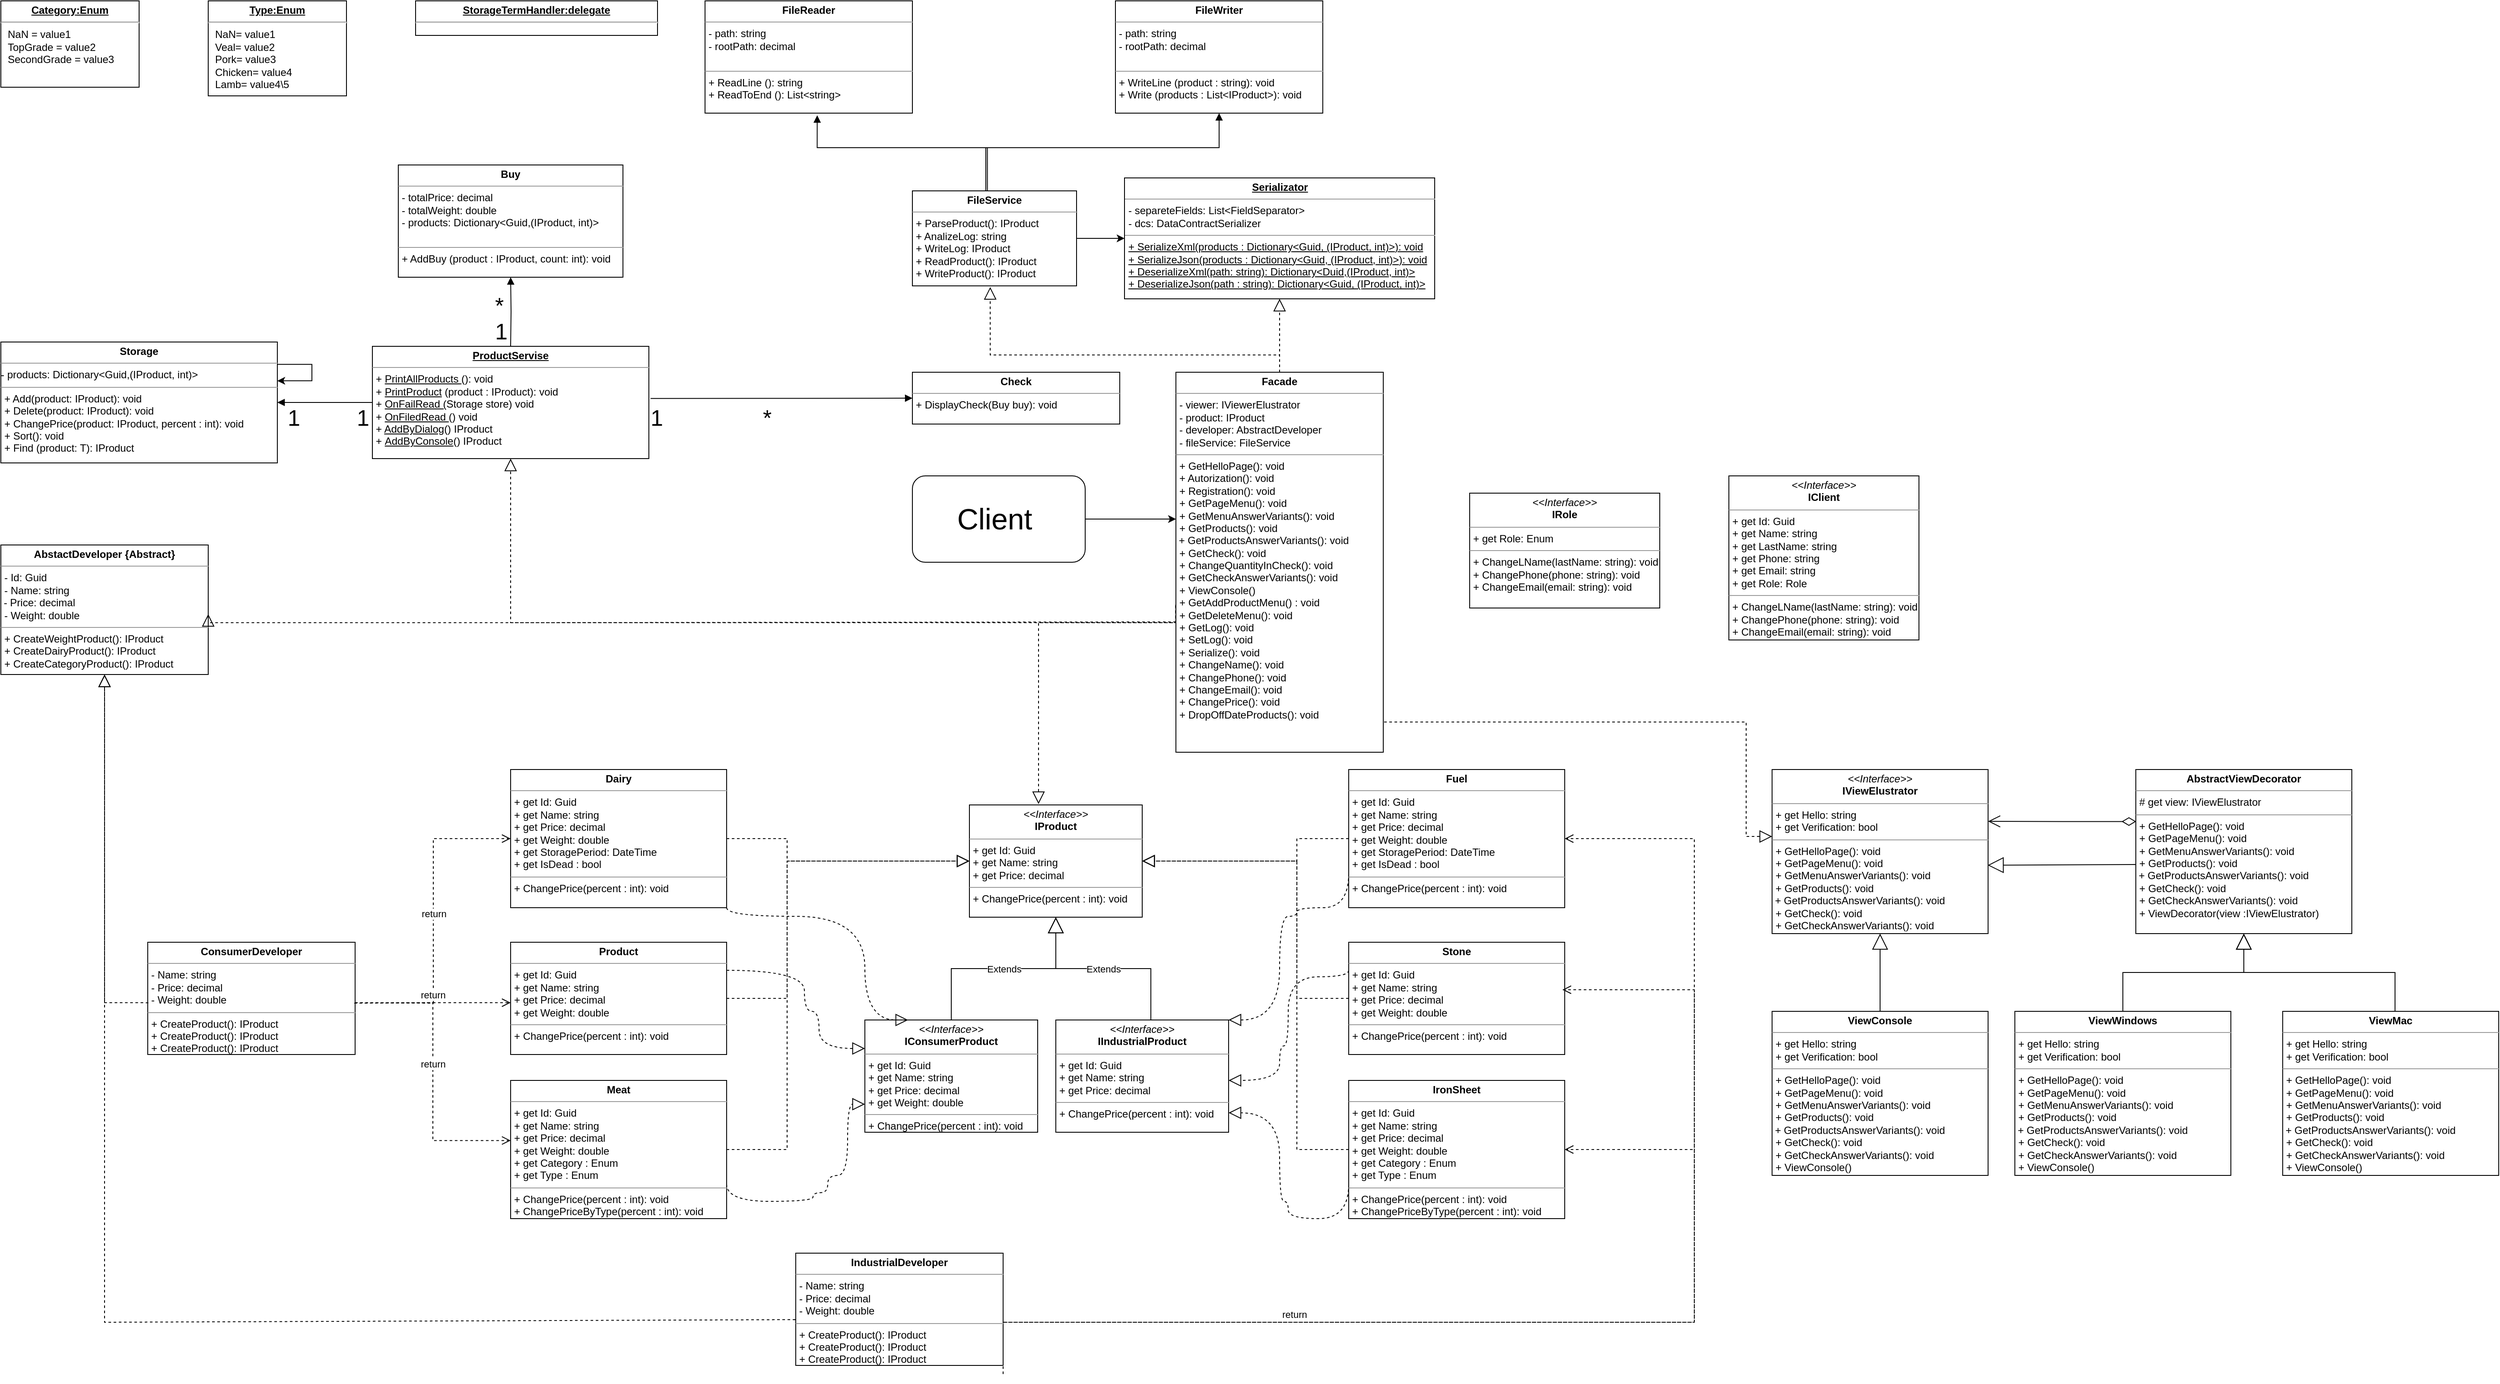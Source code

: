 <mxfile version="20.1.1" type="github" pages="2">
  <diagram id="0ZP30sV3yEi4wlxD2MXa" name="AbstractFactory">
    <mxGraphModel dx="1654" dy="3201" grid="1" gridSize="10" guides="1" tooltips="1" connect="1" arrows="1" fold="1" page="1" pageScale="1" pageWidth="827" pageHeight="1169" math="0" shadow="0">
      <root>
        <mxCell id="0" />
        <mxCell id="1" parent="0" />
        <mxCell id="fpddxvLAkWClroHugJhI-1" value="&lt;p style=&quot;margin:0px;margin-top:4px;text-align:center;&quot;&gt;&lt;i&gt;&amp;lt;&amp;lt;Interface&amp;gt;&amp;gt;&lt;/i&gt;&lt;br&gt;&lt;b&gt;IProduct&lt;/b&gt;&lt;/p&gt;&lt;hr size=&quot;1&quot;&gt;&lt;p style=&quot;margin:0px;margin-left:4px;&quot;&gt;+ get Id: Guid&lt;br&gt;+ get Name: string&lt;/p&gt;&lt;p style=&quot;margin:0px;margin-left:4px;&quot;&gt;+ get Price: decimal&lt;/p&gt;&lt;hr size=&quot;1&quot;&gt;&lt;p style=&quot;margin:0px;margin-left:4px;&quot;&gt;+ ChangePrice(percent : int): void&lt;br&gt;&lt;/p&gt;" style="verticalAlign=top;align=left;overflow=fill;fontSize=12;fontFamily=Helvetica;html=1;" parent="1" vertex="1">
          <mxGeometry x="1161" y="-839" width="200" height="130" as="geometry" />
        </mxCell>
        <mxCell id="nEi5C4hoQEMpv7T7Uy6V-1" value="&lt;p style=&quot;margin:0px;margin-top:4px;text-align:center;&quot;&gt;&lt;b&gt;AbstactDeveloper {Abstract}&lt;/b&gt;&lt;br&gt;&lt;/p&gt;&lt;hr size=&quot;1&quot;&gt;&lt;p style=&quot;margin: 0px 0px 0px 4px;&quot;&gt;- Id: Guid&lt;br&gt;- Name: string&lt;/p&gt;&lt;span style=&quot;background-color: initial;&quot;&gt;&amp;nbsp;- Price: decimal&lt;/span&gt;&lt;br&gt;&lt;p style=&quot;margin: 0px 0px 0px 4px;&quot;&gt;- Weight: double&amp;nbsp;&lt;/p&gt;&lt;hr size=&quot;1&quot;&gt;&lt;p style=&quot;margin:0px;margin-left:4px;&quot;&gt;+ CreateWeightProduct(): IProduct&lt;br&gt;&lt;/p&gt;&lt;p style=&quot;margin:0px;margin-left:4px;&quot;&gt;+ CreateDairyProduct(): IProduct&lt;br&gt;&lt;/p&gt;&lt;p style=&quot;margin:0px;margin-left:4px;&quot;&gt;+ CreateCategoryProduct(): IProduct&lt;br&gt;&lt;/p&gt;" style="verticalAlign=top;align=left;overflow=fill;fontSize=12;fontFamily=Helvetica;html=1;" parent="1" vertex="1">
          <mxGeometry x="40" y="-1140" width="240" height="150" as="geometry" />
        </mxCell>
        <mxCell id="nEi5C4hoQEMpv7T7Uy6V-4" value="&lt;p style=&quot;margin:0px;margin-top:4px;text-align:center;&quot;&gt;&lt;b&gt;Consumer&lt;/b&gt;&lt;b style=&quot;background-color: initial;&quot;&gt;Developer&lt;/b&gt;&lt;/p&gt;&lt;hr size=&quot;1&quot;&gt;&lt;p style=&quot;margin: 0px 0px 0px 4px;&quot;&gt;- Name: string&lt;/p&gt;&lt;p style=&quot;margin: 0px 0px 0px 4px;&quot;&gt;- Price: decimal&lt;br&gt;&lt;/p&gt;&lt;p style=&quot;margin: 0px 0px 0px 4px;&quot;&gt;- Weight: double&lt;/p&gt;&lt;hr size=&quot;1&quot;&gt;&lt;p style=&quot;margin:0px;margin-left:4px;&quot;&gt;+ CreateProduct(): IProduct&lt;br&gt;&lt;/p&gt;&lt;p style=&quot;margin:0px;margin-left:4px;&quot;&gt;+ CreateProduct(): IProduct&lt;br&gt;&lt;/p&gt;&lt;p style=&quot;margin:0px;margin-left:4px;&quot;&gt;+ CreateProduct(): IProduct&lt;br&gt;&lt;/p&gt;" style="verticalAlign=top;align=left;overflow=fill;fontSize=12;fontFamily=Helvetica;html=1;" parent="1" vertex="1">
          <mxGeometry x="210" y="-680" width="240" height="130" as="geometry" />
        </mxCell>
        <mxCell id="nEi5C4hoQEMpv7T7Uy6V-5" value="" style="endArrow=block;dashed=1;endFill=0;endSize=12;html=1;rounded=0;entryX=0.5;entryY=1;entryDx=0;entryDy=0;exitX=0.003;exitY=0.539;exitDx=0;exitDy=0;exitPerimeter=0;" parent="1" source="nEi5C4hoQEMpv7T7Uy6V-4" target="nEi5C4hoQEMpv7T7Uy6V-1" edge="1">
          <mxGeometry width="160" relative="1" as="geometry">
            <mxPoint x="250" y="-570" as="sourcePoint" />
            <mxPoint x="140" y="-920" as="targetPoint" />
            <Array as="points">
              <mxPoint x="160" y="-610" />
            </Array>
          </mxGeometry>
        </mxCell>
        <mxCell id="VibXkcdwwvkdJ18-XqdP-1" value="&lt;p style=&quot;margin:0px;margin-top:4px;text-align:center;&quot;&gt;&lt;b&gt;Product&lt;/b&gt;&lt;/p&gt;&lt;hr size=&quot;1&quot;&gt;&lt;p style=&quot;margin: 0px 0px 0px 4px;&quot;&gt;+ get Id: Guid&lt;br&gt;+ get Name: string&lt;/p&gt;&lt;p style=&quot;margin: 0px 0px 0px 4px;&quot;&gt;+ get Price: decimal&lt;br&gt;&lt;/p&gt;&lt;p style=&quot;margin: 0px 0px 0px 4px;&quot;&gt;+ get Weight: double&lt;/p&gt;&lt;hr size=&quot;1&quot;&gt;&lt;p style=&quot;margin:0px;margin-left:4px;&quot;&gt;+ ChangePrice(percent : int): void&lt;br&gt;&lt;/p&gt;" style="verticalAlign=top;align=left;overflow=fill;fontSize=12;fontFamily=Helvetica;html=1;" parent="1" vertex="1">
          <mxGeometry x="630" y="-680" width="250" height="130" as="geometry" />
        </mxCell>
        <mxCell id="VibXkcdwwvkdJ18-XqdP-2" value="&lt;p style=&quot;margin:0px;margin-top:4px;text-align:center;&quot;&gt;&lt;b&gt;Dairy&lt;/b&gt;&lt;/p&gt;&lt;hr size=&quot;1&quot;&gt;&lt;p style=&quot;margin: 0px 0px 0px 4px;&quot;&gt;+ get Id: Guid&lt;br&gt;+ get Name: string&lt;/p&gt;&lt;p style=&quot;margin: 0px 0px 0px 4px;&quot;&gt;+ get Price: decimal&lt;br&gt;&lt;/p&gt;&lt;p style=&quot;margin: 0px 0px 0px 4px;&quot;&gt;+ get Weight: double&lt;/p&gt;&lt;p style=&quot;margin: 0px 0px 0px 4px;&quot;&gt;+ get StoragePeriod: DateTime&lt;/p&gt;&lt;p style=&quot;margin: 0px 0px 0px 4px;&quot;&gt;+ get IsDead : bool&lt;/p&gt;&lt;hr size=&quot;1&quot;&gt;&lt;p style=&quot;margin:0px;margin-left:4px;&quot;&gt;+ ChangePrice(percent : int): void&lt;br&gt;&lt;/p&gt;" style="verticalAlign=top;align=left;overflow=fill;fontSize=12;fontFamily=Helvetica;html=1;" parent="1" vertex="1">
          <mxGeometry x="630" y="-880" width="250" height="160" as="geometry" />
        </mxCell>
        <mxCell id="VibXkcdwwvkdJ18-XqdP-3" value="&lt;p style=&quot;margin:0px;margin-top:4px;text-align:center;&quot;&gt;&lt;b&gt;Meat&lt;/b&gt;&lt;/p&gt;&lt;hr size=&quot;1&quot;&gt;&lt;p style=&quot;margin: 0px 0px 0px 4px;&quot;&gt;+ get Id: Guid&lt;br&gt;+ get Name: string&lt;/p&gt;&lt;p style=&quot;margin: 0px 0px 0px 4px;&quot;&gt;+ get Price: decimal&lt;br&gt;&lt;/p&gt;&lt;p style=&quot;margin: 0px 0px 0px 4px;&quot;&gt;+ get Weight: double&lt;/p&gt;&lt;p style=&quot;margin: 0px 0px 0px 4px;&quot;&gt;+ get Category : Enum&lt;/p&gt;&lt;p style=&quot;margin: 0px 0px 0px 4px;&quot;&gt;+ get Type : Enum&lt;/p&gt;&lt;hr size=&quot;1&quot;&gt;&lt;p style=&quot;margin:0px;margin-left:4px;&quot;&gt;+ ChangePrice(percent : int): void&lt;br&gt;&lt;/p&gt;&lt;p style=&quot;margin:0px;margin-left:4px;&quot;&gt;+ ChangePriceByType(percent : int): void&lt;br&gt;&lt;/p&gt;" style="verticalAlign=top;align=left;overflow=fill;fontSize=12;fontFamily=Helvetica;html=1;" parent="1" vertex="1">
          <mxGeometry x="630" y="-520" width="250" height="160" as="geometry" />
        </mxCell>
        <mxCell id="fgG0hOn3hZWnJ0psPJnD-1" value="" style="endArrow=block;dashed=1;endFill=0;endSize=12;html=1;rounded=0;edgeStyle=orthogonalEdgeStyle;exitX=1;exitY=0.5;exitDx=0;exitDy=0;entryX=0;entryY=0.5;entryDx=0;entryDy=0;" parent="1" source="VibXkcdwwvkdJ18-XqdP-3" target="fpddxvLAkWClroHugJhI-1" edge="1">
          <mxGeometry width="160" relative="1" as="geometry">
            <mxPoint x="1080" y="-524" as="sourcePoint" />
            <mxPoint x="1010" y="-440" as="targetPoint" />
            <Array as="points">
              <mxPoint x="950" y="-440" />
              <mxPoint x="950" y="-774" />
            </Array>
          </mxGeometry>
        </mxCell>
        <mxCell id="fgG0hOn3hZWnJ0psPJnD-2" value="" style="endArrow=block;dashed=1;endFill=0;endSize=12;html=1;rounded=0;edgeStyle=orthogonalEdgeStyle;exitX=1;exitY=0.5;exitDx=0;exitDy=0;entryX=0;entryY=0.5;entryDx=0;entryDy=0;" parent="1" source="VibXkcdwwvkdJ18-XqdP-1" target="fpddxvLAkWClroHugJhI-1" edge="1">
          <mxGeometry width="160" relative="1" as="geometry">
            <mxPoint x="890" y="-240.0" as="sourcePoint" />
            <mxPoint x="1010" y="-615" as="targetPoint" />
            <Array as="points">
              <mxPoint x="950" y="-615" />
              <mxPoint x="950" y="-774" />
            </Array>
          </mxGeometry>
        </mxCell>
        <mxCell id="fgG0hOn3hZWnJ0psPJnD-3" value="" style="endArrow=block;dashed=1;endFill=0;endSize=12;html=1;rounded=0;edgeStyle=orthogonalEdgeStyle;exitX=1;exitY=0.5;exitDx=0;exitDy=0;entryX=0;entryY=0.5;entryDx=0;entryDy=0;" parent="1" source="VibXkcdwwvkdJ18-XqdP-2" target="fpddxvLAkWClroHugJhI-1" edge="1">
          <mxGeometry width="160" relative="1" as="geometry">
            <mxPoint x="890" y="-440.0" as="sourcePoint" />
            <mxPoint x="1000" y="-748" as="targetPoint" />
            <Array as="points">
              <mxPoint x="950" y="-800" />
              <mxPoint x="950" y="-774" />
            </Array>
          </mxGeometry>
        </mxCell>
        <mxCell id="fgG0hOn3hZWnJ0psPJnD-12" value="return" style="html=1;verticalAlign=bottom;endArrow=open;dashed=1;endSize=8;rounded=0;entryX=0;entryY=0.5;entryDx=0;entryDy=0;edgeStyle=orthogonalEdgeStyle;" parent="1" target="VibXkcdwwvkdJ18-XqdP-2" edge="1">
          <mxGeometry relative="1" as="geometry">
            <mxPoint x="450" y="-610" as="sourcePoint" />
            <mxPoint x="510" y="-680" as="targetPoint" />
          </mxGeometry>
        </mxCell>
        <mxCell id="fgG0hOn3hZWnJ0psPJnD-13" value="return" style="html=1;verticalAlign=bottom;endArrow=open;dashed=1;endSize=8;rounded=0;entryX=0;entryY=0.5;entryDx=0;entryDy=0;" parent="1" edge="1">
          <mxGeometry relative="1" as="geometry">
            <mxPoint x="450" y="-610" as="sourcePoint" />
            <mxPoint x="630" y="-610" as="targetPoint" />
          </mxGeometry>
        </mxCell>
        <mxCell id="fgG0hOn3hZWnJ0psPJnD-14" value="return" style="html=1;verticalAlign=bottom;endArrow=open;dashed=1;endSize=8;rounded=0;entryX=0;entryY=0.5;entryDx=0;entryDy=0;exitX=0.996;exitY=0.542;exitDx=0;exitDy=0;exitPerimeter=0;edgeStyle=orthogonalEdgeStyle;" parent="1" source="nEi5C4hoQEMpv7T7Uy6V-4" edge="1">
          <mxGeometry relative="1" as="geometry">
            <mxPoint x="560" y="-450.43" as="sourcePoint" />
            <mxPoint x="630" y="-450.43" as="targetPoint" />
            <Array as="points">
              <mxPoint x="455" y="-610" />
              <mxPoint x="540" y="-610" />
              <mxPoint x="540" y="-450" />
            </Array>
          </mxGeometry>
        </mxCell>
        <mxCell id="TJx1uiVwH2ofa4E2WVFN-1" value="&lt;p style=&quot;margin:0px;margin-top:4px;text-align:center;&quot;&gt;&lt;b&gt;Storage&lt;/b&gt;&lt;/p&gt;&lt;hr size=&quot;1&quot;&gt;&lt;p style=&quot;margin: 0px 0px 0px 4px;&quot;&gt;&lt;/p&gt;- products: Dictionary&amp;lt;Guid,(IProduct, int)&amp;gt;&lt;hr size=&quot;1&quot;&gt;&lt;p style=&quot;margin:0px;margin-left:4px;&quot;&gt;+ Add(product: IProduct): void&lt;br&gt;&lt;/p&gt;&lt;p style=&quot;margin:0px;margin-left:4px;&quot;&gt;+ Delete(product: IProduct): void&lt;/p&gt;&lt;p style=&quot;margin:0px;margin-left:4px;&quot;&gt;+ ChangePrice(product: IProduct, percent : int): void&lt;br&gt;&lt;/p&gt;&lt;p style=&quot;margin:0px;margin-left:4px;&quot;&gt;+ Sort(): void&lt;br&gt;&lt;/p&gt;&lt;p style=&quot;margin:0px;margin-left:4px;&quot;&gt;+ Find (product: T): IProduct&lt;/p&gt;" style="verticalAlign=top;align=left;overflow=fill;fontSize=12;fontFamily=Helvetica;html=1;" parent="1" vertex="1">
          <mxGeometry x="40" y="-1375" width="320" height="140" as="geometry" />
        </mxCell>
        <mxCell id="eX-GLuut5h8f43FQClKt-1" value="&lt;p style=&quot;margin:0px;margin-top:4px;text-align:center;&quot;&gt;&lt;b&gt;&lt;u&gt;ProductServise&lt;/u&gt;&lt;/b&gt;&lt;/p&gt;&lt;hr size=&quot;1&quot;&gt;&lt;p style=&quot;margin:0px;margin-left:4px;&quot;&gt;+ &lt;u&gt;PrintAllProducts &lt;/u&gt;(): void&lt;br&gt;&lt;/p&gt;&lt;p style=&quot;margin:0px;margin-left:4px;&quot;&gt;+ &lt;u&gt;PrintProduct&lt;/u&gt; (product : IProduct): void&lt;br&gt;&lt;/p&gt;&lt;p style=&quot;margin:0px;margin-left:4px;&quot;&gt;+&amp;nbsp;&lt;u&gt;OnFailRead (&lt;/u&gt;Storage store) void&lt;/p&gt;&lt;p style=&quot;margin:0px;margin-left:4px;&quot;&gt;+ &lt;u&gt;OnFiledRead &lt;/u&gt;() void&lt;/p&gt;&lt;p style=&quot;margin:0px;margin-left:4px;&quot;&gt;+ &lt;u&gt;AddByDialog&lt;/u&gt;() IProduct&lt;br&gt;&lt;/p&gt;&lt;p style=&quot;margin:0px;margin-left:4px;&quot;&gt;+&amp;nbsp;&lt;u&gt;AddByConsole&lt;/u&gt;() IProduct&lt;br&gt;&lt;/p&gt;&lt;span style=&quot;color: rgba(0, 0, 0, 0); font-family: monospace; font-size: 0px;&quot;&gt;%3CmxGraphModel%3E%3Croot%3E%3CmxCell%20id%3D%220%22%2F%3E%3CmxCell%20id%3D%221%22%20parent%3D%220%22%2F%3E%3CmxCell%20id%3D%222%22%20value%3D%22%26lt%3Bp%20style%3D%26quot%3Bmargin%3A0px%3Bmargin-top%3A4px%3Btext-align%3Acenter%3B%26quot%3B%26gt%3B%26lt%3Bb%26gt%3BMeat%26lt%3B%2Fb%26gt%3B%26lt%3B%2Fp%26gt%3B%26lt%3Bhr%20size%3D%26quot%3B1%26quot%3B%26gt%3B%26lt%3Bp%20style%3D%26quot%3Bmargin%3A%200px%200px%200px%204px%3B%26quot%3B%26gt%3B%2B%20get%20Id%3A%20Guid%26lt%3Bbr%26gt%3B%2B%20get%20Name%3A%20string%26lt%3B%2Fp%26gt%3B%26lt%3Bp%20style%3D%26quot%3Bmargin%3A%200px%200px%200px%204px%3B%26quot%3B%26gt%3B%2B%20get%20Price%3A%20decimal%26lt%3Bbr%26gt%3B%26lt%3B%2Fp%26gt%3B%26lt%3Bp%20style%3D%26quot%3Bmargin%3A%200px%200px%200px%204px%3B%26quot%3B%26gt%3B%2B%20get%20Weight%3A%20double%26lt%3B%2Fp%26gt%3B%26lt%3Bp%20style%3D%26quot%3Bmargin%3A%200px%200px%200px%204px%3B%26quot%3B%26gt%3B%2B%20get%20Category%20%3A%20Enum%26lt%3B%2Fp%26gt%3B%26lt%3Bp%20style%3D%26quot%3Bmargin%3A%200px%200px%200px%204px%3B%26quot%3B%26gt%3B%2B%20get%20Type%20%3A%20Enum%26lt%3B%2Fp%26gt%3B%26lt%3Bhr%20size%3D%26quot%3B1%26quot%3B%26gt%3B%26lt%3Bp%20style%3D%26quot%3Bmargin%3A0px%3Bmargin-left%3A4px%3B%26quot%3B%26gt%3B%2B%20ChangePrice(percent%20%3A%20int)%3A%20void%26lt%3Bbr%26gt%3B%26lt%3B%2Fp%26gt%3B%26lt%3Bp%20style%3D%26quot%3Bmargin%3A0px%3Bmargin-left%3A4px%3B%26quot%3B%26gt%3B%2B%20ChangePriceByType(percent%20%3A%20int)%3A%20void%26lt%3Bbr%26gt%3B%26lt%3B%2Fp%26gt%3B%22%20style%3D%22verticalAlign%3Dtop%3Balign%3Dleft%3Boverflow%3Dfill%3BfontSize%3D12%3BfontFamily%3DHelvetica%3Bhtml%3D1%3B%22%20vertex%3D%221%22%20parent%3D%221%22%3E%3CmxGeometry%20x%3D%2280%22%20y%3D%221120%22%20width%3D%22240%22%20height%3D%22170%22%20as%3D%22geometry%22%2F%3E%3C%2FmxCell%3E%3C%2Froot%3E%3C%2FmxGraphModel%3EStorage sto&lt;/span&gt;&lt;span style=&quot;color: rgba(0, 0, 0, 0); font-family: monospace; font-size: 0px;&quot;&gt;%3CmxGraphModel%3E%3Croot%3E%3CmxCell%20id%3D%220%22%2F%3E%3CmxCell%20id%3D%221%22%20parent%3D%220%22%2F%3E%3CmxCell%20id%3D%222%22%20value%3D%22%26lt%3Bp%20style%3D%26quot%3Bmargin%3A0px%3Bmargin-top%3A4px%3Btext-align%3Acenter%3B%26quot%3B%26gt%3B%26lt%3Bb%26gt%3BMeat%26lt%3B%2Fb%26gt%3B%26lt%3B%2Fp%26gt%3B%26lt%3Bhr%20size%3D%26quot%3B1%26quot%3B%26gt%3B%26lt%3Bp%20style%3D%26quot%3Bmargin%3A%200px%200px%200px%204px%3B%26quot%3B%26gt%3B%2B%20get%20Id%3A%20Guid%26lt%3Bbr%26gt%3B%2B%20get%20Name%3A%20string%26lt%3B%2Fp%26gt%3B%26lt%3Bp%20style%3D%26quot%3Bmargin%3A%200px%200px%200px%204px%3B%26quot%3B%26gt%3B%2B%20get%20Price%3A%20decimal%26lt%3Bbr%26gt%3B%26lt%3B%2Fp%26gt%3B%26lt%3Bp%20style%3D%26quot%3Bmargin%3A%200px%200px%200px%204px%3B%26quot%3B%26gt%3B%2B%20get%20Weight%3A%20double%26lt%3B%2Fp%26gt%3B%26lt%3Bp%20style%3D%26quot%3Bmargin%3A%200px%200px%200px%204px%3B%26quot%3B%26gt%3B%2B%20get%20Category%20%3A%20Enum%26lt%3B%2Fp%26gt%3B%26lt%3Bp%20style%3D%26quot%3Bmargin%3A%200px%200px%200px%204px%3B%26quot%3B%26gt%3B%2B%20get%20Type%20%3A%20Enum%26lt%3B%2Fp%26gt%3B%26lt%3Bhr%20size%3D%26quot%3B1%26quot%3B%26gt%3B%26lt%3Bp%20style%3D%26quot%3Bmargin%3A0px%3Bmargin-left%3A4px%3B%26quot%3B%26gt%3B%2B%20ChangePrice(percent%20%3A%20int)%3A%20void%26lt%3Bbr%26gt%3B%26lt%3B%2Fp%26gt%3B%26lt%3Bp%20style%3D%26quot%3Bmargin%3A0px%3Bmargin-left%3A4px%3B%26quot%3B%26gt%3B%2B%20ChangePriceByType(percent%20%3A%20int)%3A%20void%26lt%3Bbr%26gt%3B%26lt%3B%2Fp%26gt%3B%22%20style%3D%22verticalAlign%3Dtop%3Balign%3Dleft%3Boverflow%3Dfill%3BfontSize%3D12%3BfontFamily%3DHelvetica%3Bhtml%3D1%3B%22%20vertex%3D%221%22%20parent%3D%221%22%3E%3CmxGeometry%20x%3D%2280%22%20y%3D%221120%22%20width%3D%22240%22%20height%3D%22170%22%20as%3D%22geometry%22%2F%3E%3C%2FmxCell%3E%3C%2Froot%3E%3C%2FmxGraphModel%3E&lt;/span&gt;" style="verticalAlign=top;align=left;overflow=fill;fontSize=12;fontFamily=Helvetica;html=1;" parent="1" vertex="1">
          <mxGeometry x="470" y="-1370" width="320" height="130" as="geometry" />
        </mxCell>
        <mxCell id="eX-GLuut5h8f43FQClKt-3" value="" style="endArrow=block;endFill=1;html=1;edgeStyle=orthogonalEdgeStyle;align=left;verticalAlign=top;rounded=0;fontSize=26;exitX=0;exitY=0.5;exitDx=0;exitDy=0;entryX=1;entryY=0.5;entryDx=0;entryDy=0;" parent="1" source="eX-GLuut5h8f43FQClKt-1" target="TJx1uiVwH2ofa4E2WVFN-1" edge="1">
          <mxGeometry x="-1" relative="1" as="geometry">
            <mxPoint x="540" y="-1420" as="sourcePoint" />
            <mxPoint x="380" y="-1420" as="targetPoint" />
          </mxGeometry>
        </mxCell>
        <mxCell id="eX-GLuut5h8f43FQClKt-4" value="1" style="edgeLabel;resizable=0;html=1;align=left;verticalAlign=bottom;fontSize=26;" parent="eX-GLuut5h8f43FQClKt-3" connectable="0" vertex="1">
          <mxGeometry x="-1" relative="1" as="geometry">
            <mxPoint x="-100" y="35" as="offset" />
          </mxGeometry>
        </mxCell>
        <mxCell id="aLRIMD_B_tR9_D7d41h3-1" value="&lt;p style=&quot;margin:0px;margin-top:4px;text-align:center;text-decoration:underline;&quot;&gt;&lt;b&gt;Category:Enum&lt;/b&gt;&lt;/p&gt;&lt;hr&gt;&lt;p style=&quot;margin:0px;margin-left:8px;&quot;&gt;NaN = value1&lt;br&gt;TopGrade = value2&lt;br&gt;SecondGrade = value3&lt;/p&gt;" style="verticalAlign=top;align=left;overflow=fill;fontSize=12;fontFamily=Helvetica;html=1;" parent="1" vertex="1">
          <mxGeometry x="40" y="-1770" width="160" height="100" as="geometry" />
        </mxCell>
        <mxCell id="aLRIMD_B_tR9_D7d41h3-2" value="&lt;p style=&quot;margin:0px;margin-top:4px;text-align:center;text-decoration:underline;&quot;&gt;&lt;b&gt;Type:Enum&lt;/b&gt;&lt;/p&gt;&lt;hr&gt;&lt;p style=&quot;margin:0px;margin-left:8px;&quot;&gt;NaN= value1&lt;br&gt;Veal= value2&lt;br&gt;Pork= value3&lt;/p&gt;&lt;p style=&quot;margin:0px;margin-left:8px;&quot;&gt;Chicken= value4&lt;br&gt;&lt;/p&gt;&lt;p style=&quot;margin:0px;margin-left:8px;&quot;&gt;Lamb= value4\5&lt;br&gt;&lt;/p&gt;" style="verticalAlign=top;align=left;overflow=fill;fontSize=12;fontFamily=Helvetica;html=1;" parent="1" vertex="1">
          <mxGeometry x="280" y="-1770" width="160" height="110" as="geometry" />
        </mxCell>
        <mxCell id="aLRIMD_B_tR9_D7d41h3-3" value="&lt;p style=&quot;margin:0px;margin-top:4px;text-align:center;text-decoration:underline;&quot;&gt;&lt;b&gt;StorageTermHandler:delegate&lt;/b&gt;&lt;/p&gt;&lt;hr&gt;&lt;p style=&quot;margin:0px;margin-left:8px;&quot;&gt;&lt;br&gt;&lt;/p&gt;" style="verticalAlign=top;align=left;overflow=fill;fontSize=12;fontFamily=Helvetica;html=1;" parent="1" vertex="1">
          <mxGeometry x="520" y="-1770" width="280" height="40" as="geometry" />
        </mxCell>
        <mxCell id="aLRIMD_B_tR9_D7d41h3-4" value="&lt;p style=&quot;margin:0px;margin-top:4px;text-align:center;&quot;&gt;&lt;b&gt;FileReader&lt;/b&gt;&lt;/p&gt;&lt;hr size=&quot;1&quot;&gt;&lt;p style=&quot;margin: 0px 0px 0px 4px;&quot;&gt;- path: string&lt;/p&gt;&lt;p style=&quot;margin: 0px 0px 0px 4px;&quot;&gt;- rootPath: decimal&lt;/p&gt;&amp;nbsp;&lt;hr size=&quot;1&quot;&gt;&lt;p style=&quot;margin:0px;margin-left:4px;&quot;&gt;+ ReadLine (): string&lt;br&gt;&lt;/p&gt;&lt;p style=&quot;margin:0px;margin-left:4px;&quot;&gt;+ ReadToEnd (): List&amp;lt;string&amp;gt;&lt;br&gt;&lt;/p&gt;" style="verticalAlign=top;align=left;overflow=fill;fontSize=12;fontFamily=Helvetica;html=1;" parent="1" vertex="1">
          <mxGeometry x="855" y="-1770" width="240" height="130" as="geometry" />
        </mxCell>
        <mxCell id="-4B9LhODd-cD6jTbSWe7-3" style="edgeStyle=orthogonalEdgeStyle;rounded=0;orthogonalLoop=1;jettySize=auto;html=1;entryX=0;entryY=0.5;entryDx=0;entryDy=0;" edge="1" parent="1" source="aLRIMD_B_tR9_D7d41h3-5" target="-4B9LhODd-cD6jTbSWe7-1">
          <mxGeometry relative="1" as="geometry" />
        </mxCell>
        <mxCell id="aLRIMD_B_tR9_D7d41h3-5" value="&lt;p style=&quot;margin:0px;margin-top:4px;text-align:center;&quot;&gt;&lt;b&gt;FileService&lt;/b&gt;&lt;br&gt;&lt;/p&gt;&lt;hr size=&quot;1&quot;&gt;&lt;p style=&quot;margin:0px;margin-left:4px;&quot;&gt;+ ParseProduct(): IProduct&lt;/p&gt;&lt;p style=&quot;margin:0px;margin-left:4px;&quot;&gt;+ AnalizeLog: string&lt;br&gt;&lt;/p&gt;&lt;p style=&quot;margin:0px;margin-left:4px;&quot;&gt;+ WriteLog: IProduct&lt;br&gt;&lt;/p&gt;&lt;p style=&quot;margin:0px;margin-left:4px;&quot;&gt;+ ReadProduct(): IProduct&lt;br&gt;&lt;/p&gt;&lt;p style=&quot;margin:0px;margin-left:4px;&quot;&gt;+ WriteProduct(): IProduct&lt;br&gt;&lt;/p&gt;" style="verticalAlign=top;align=left;overflow=fill;fontSize=12;fontFamily=Helvetica;html=1;" parent="1" vertex="1">
          <mxGeometry x="1095" y="-1550" width="190" height="110" as="geometry" />
        </mxCell>
        <mxCell id="aLRIMD_B_tR9_D7d41h3-6" value="&lt;p style=&quot;margin:0px;margin-top:4px;text-align:center;&quot;&gt;&lt;b&gt;FileWriter&lt;/b&gt;&lt;/p&gt;&lt;hr size=&quot;1&quot;&gt;&lt;p style=&quot;margin: 0px 0px 0px 4px;&quot;&gt;- path: string&lt;/p&gt;&lt;p style=&quot;margin: 0px 0px 0px 4px;&quot;&gt;- rootPath: decimal&lt;/p&gt;&amp;nbsp;&lt;hr size=&quot;1&quot;&gt;&lt;p style=&quot;margin:0px;margin-left:4px;&quot;&gt;+ WriteLine (product : string&lt;span style=&quot;background-color: initial;&quot;&gt;): void&lt;/span&gt;&lt;/p&gt;&lt;p style=&quot;margin:0px;margin-left:4px;&quot;&gt;+ Write (products : List&amp;lt;IProduct&amp;gt;): void&lt;br&gt;&lt;/p&gt;" style="verticalAlign=top;align=left;overflow=fill;fontSize=12;fontFamily=Helvetica;html=1;" parent="1" vertex="1">
          <mxGeometry x="1330" y="-1770" width="240" height="130" as="geometry" />
        </mxCell>
        <mxCell id="aLRIMD_B_tR9_D7d41h3-7" value="&lt;p style=&quot;margin:0px;margin-top:4px;text-align:center;&quot;&gt;&lt;b&gt;Check&lt;/b&gt;&lt;/p&gt;&lt;hr size=&quot;1&quot;&gt;&lt;p style=&quot;margin:0px;margin-left:4px;&quot;&gt;+ DisplayCheck(Buy buy): void&lt;/p&gt;" style="verticalAlign=top;align=left;overflow=fill;fontSize=12;fontFamily=Helvetica;html=1;" parent="1" vertex="1">
          <mxGeometry x="1095" y="-1340" width="240" height="60" as="geometry" />
        </mxCell>
        <mxCell id="aLRIMD_B_tR9_D7d41h3-8" value="&lt;p style=&quot;margin:0px;margin-top:4px;text-align:center;&quot;&gt;&lt;b&gt;Buy&lt;/b&gt;&lt;/p&gt;&lt;hr size=&quot;1&quot;&gt;&lt;p style=&quot;margin: 0px 0px 0px 4px;&quot;&gt;- totalPrice: decimal&lt;/p&gt;&lt;p style=&quot;margin: 0px 0px 0px 4px;&quot;&gt;- totalWeight: double&lt;/p&gt;&lt;p style=&quot;margin: 0px 0px 0px 4px;&quot;&gt;- products: Dictionary&amp;lt;Guid,(IProduct, int)&amp;gt;&lt;br&gt;&lt;/p&gt;&amp;nbsp;&lt;hr size=&quot;1&quot;&gt;&lt;p style=&quot;margin:0px;margin-left:4px;&quot;&gt;+ AddBuy (product : IProduct, count: int&lt;span style=&quot;background-color: initial;&quot;&gt;): void&lt;/span&gt;&lt;/p&gt;" style="verticalAlign=top;align=left;overflow=fill;fontSize=12;fontFamily=Helvetica;html=1;" parent="1" vertex="1">
          <mxGeometry x="500" y="-1580" width="260" height="130" as="geometry" />
        </mxCell>
        <mxCell id="aLRIMD_B_tR9_D7d41h3-9" value="" style="endArrow=block;endFill=1;html=1;edgeStyle=orthogonalEdgeStyle;align=left;verticalAlign=top;rounded=0;fontSize=26;exitX=0.5;exitY=1;exitDx=0;exitDy=0;entryX=0.5;entryY=1;entryDx=0;entryDy=0;" parent="1" target="aLRIMD_B_tR9_D7d41h3-8" edge="1">
          <mxGeometry x="-1" relative="1" as="geometry">
            <mxPoint x="630" y="-1370" as="sourcePoint" />
            <mxPoint x="370" y="-1295" as="targetPoint" />
          </mxGeometry>
        </mxCell>
        <mxCell id="aLRIMD_B_tR9_D7d41h3-10" value="1" style="edgeLabel;resizable=0;html=1;align=left;verticalAlign=bottom;fontSize=26;" parent="aLRIMD_B_tR9_D7d41h3-9" connectable="0" vertex="1">
          <mxGeometry x="-1" relative="1" as="geometry">
            <mxPoint x="-20" as="offset" />
          </mxGeometry>
        </mxCell>
        <mxCell id="aLRIMD_B_tR9_D7d41h3-11" value="" style="endArrow=block;endFill=1;html=1;edgeStyle=orthogonalEdgeStyle;align=left;verticalAlign=top;rounded=0;fontSize=26;entryX=0;entryY=0.5;entryDx=0;entryDy=0;exitX=1.006;exitY=0.464;exitDx=0;exitDy=0;exitPerimeter=0;" parent="1" source="eX-GLuut5h8f43FQClKt-1" target="aLRIMD_B_tR9_D7d41h3-7" edge="1">
          <mxGeometry x="-1" relative="1" as="geometry">
            <mxPoint x="1080" y="-1390" as="sourcePoint" />
            <mxPoint x="1000" y="-1310" as="targetPoint" />
            <Array as="points">
              <mxPoint x="970" y="-1310" />
            </Array>
          </mxGeometry>
        </mxCell>
        <mxCell id="aLRIMD_B_tR9_D7d41h3-12" value="*" style="edgeLabel;resizable=0;html=1;align=left;verticalAlign=bottom;fontSize=26;" parent="aLRIMD_B_tR9_D7d41h3-11" connectable="0" vertex="1">
          <mxGeometry x="-1" relative="1" as="geometry">
            <mxPoint x="128" y="40" as="offset" />
          </mxGeometry>
        </mxCell>
        <mxCell id="aLRIMD_B_tR9_D7d41h3-15" value="" style="endArrow=block;endFill=1;html=1;edgeStyle=orthogonalEdgeStyle;align=left;verticalAlign=top;rounded=0;fontSize=26;exitX=0.457;exitY=0;exitDx=0;exitDy=0;exitPerimeter=0;entryX=0.541;entryY=1.019;entryDx=0;entryDy=0;entryPerimeter=0;" parent="1" source="aLRIMD_B_tR9_D7d41h3-5" target="aLRIMD_B_tR9_D7d41h3-4" edge="1">
          <mxGeometry x="-1" relative="1" as="geometry">
            <mxPoint x="770" y="-1360" as="sourcePoint" />
            <mxPoint x="770" y="-1430" as="targetPoint" />
            <Array as="points">
              <mxPoint x="1200" y="-1600" />
              <mxPoint x="1080" y="-1600" />
            </Array>
          </mxGeometry>
        </mxCell>
        <mxCell id="aLRIMD_B_tR9_D7d41h3-17" value="" style="endArrow=block;endFill=1;html=1;edgeStyle=orthogonalEdgeStyle;align=left;verticalAlign=top;rounded=0;fontSize=26;entryX=0.5;entryY=1;entryDx=0;entryDy=0;" parent="1" target="aLRIMD_B_tR9_D7d41h3-6" edge="1">
          <mxGeometry x="-1" relative="1" as="geometry">
            <mxPoint x="1180" y="-1550" as="sourcePoint" />
            <mxPoint x="1089.84" y="-1627.53" as="targetPoint" />
            <Array as="points">
              <mxPoint x="1180" y="-1600" />
              <mxPoint x="1450" y="-1600" />
            </Array>
          </mxGeometry>
        </mxCell>
        <mxCell id="Xdd4-oYSPFKZ9fhCEcnA-1" value="&lt;p style=&quot;margin:0px;margin-top:4px;text-align:center;&quot;&gt;&lt;i&gt;&amp;lt;&amp;lt;Interface&amp;gt;&amp;gt;&lt;/i&gt;&lt;br&gt;&lt;b&gt;I&lt;/b&gt;&lt;b style=&quot;background-color: initial;&quot;&gt;Consumer&lt;/b&gt;&lt;b style=&quot;background-color: initial;&quot;&gt;Product&lt;/b&gt;&lt;/p&gt;&lt;hr size=&quot;1&quot;&gt;&lt;p style=&quot;margin:0px;margin-left:4px;&quot;&gt;+ get Id: Guid&lt;br&gt;+ get Name: string&lt;/p&gt;&lt;p style=&quot;margin:0px;margin-left:4px;&quot;&gt;+ get Price: decimal&lt;/p&gt;&lt;p style=&quot;margin:0px;margin-left:4px;&quot;&gt;+ get Weight: double&lt;/p&gt;&lt;hr size=&quot;1&quot;&gt;&lt;p style=&quot;margin:0px;margin-left:4px;&quot;&gt;+ ChangePrice(percent : int): void&lt;br&gt;&lt;/p&gt;" style="verticalAlign=top;align=left;overflow=fill;fontSize=12;fontFamily=Helvetica;html=1;" parent="1" vertex="1">
          <mxGeometry x="1040" y="-590" width="200" height="130" as="geometry" />
        </mxCell>
        <mxCell id="Xdd4-oYSPFKZ9fhCEcnA-2" value="&lt;p style=&quot;margin:0px;margin-top:4px;text-align:center;&quot;&gt;&lt;i&gt;&amp;lt;&amp;lt;Interface&amp;gt;&amp;gt;&lt;/i&gt;&lt;br&gt;&lt;b&gt;II&lt;/b&gt;&lt;b style=&quot;background-color: initial;&quot;&gt;ndustrial&lt;/b&gt;&lt;b style=&quot;background-color: initial;&quot;&gt;Product&lt;/b&gt;&lt;/p&gt;&lt;hr size=&quot;1&quot;&gt;&lt;p style=&quot;margin:0px;margin-left:4px;&quot;&gt;+ get Id: Guid&lt;br&gt;+ get Name: string&lt;/p&gt;&lt;p style=&quot;margin:0px;margin-left:4px;&quot;&gt;+ get Price: decimal&lt;/p&gt;&lt;hr size=&quot;1&quot;&gt;&lt;p style=&quot;margin:0px;margin-left:4px;&quot;&gt;+ ChangePrice(percent : int): void&lt;br&gt;&lt;/p&gt;" style="verticalAlign=top;align=left;overflow=fill;fontSize=12;fontFamily=Helvetica;html=1;" parent="1" vertex="1">
          <mxGeometry x="1261" y="-590" width="200" height="130" as="geometry" />
        </mxCell>
        <mxCell id="Xdd4-oYSPFKZ9fhCEcnA-6" value="Extends" style="endArrow=block;endSize=16;endFill=0;html=1;rounded=0;exitX=0.55;exitY=0;exitDx=0;exitDy=0;entryX=0.5;entryY=1;entryDx=0;entryDy=0;edgeStyle=orthogonalEdgeStyle;exitPerimeter=0;" parent="1" source="Xdd4-oYSPFKZ9fhCEcnA-2" target="fpddxvLAkWClroHugJhI-1" edge="1">
          <mxGeometry width="160" relative="1" as="geometry">
            <mxPoint x="1130" y="-690" as="sourcePoint" />
            <mxPoint x="1227.8" y="-623.38" as="targetPoint" />
          </mxGeometry>
        </mxCell>
        <mxCell id="Xdd4-oYSPFKZ9fhCEcnA-7" value="Extends" style="endArrow=block;endSize=16;endFill=0;html=1;rounded=0;exitX=0.5;exitY=0;exitDx=0;exitDy=0;entryX=0.5;entryY=1;entryDx=0;entryDy=0;edgeStyle=orthogonalEdgeStyle;" parent="1" source="Xdd4-oYSPFKZ9fhCEcnA-1" target="fpddxvLAkWClroHugJhI-1" edge="1">
          <mxGeometry width="160" relative="1" as="geometry">
            <mxPoint x="1381" y="-580" as="sourcePoint" />
            <mxPoint x="1271" y="-699" as="targetPoint" />
          </mxGeometry>
        </mxCell>
        <mxCell id="Xdd4-oYSPFKZ9fhCEcnA-8" value="" style="endArrow=block;dashed=1;endFill=0;endSize=12;html=1;rounded=0;edgeStyle=orthogonalEdgeStyle;exitX=-0.001;exitY=0.612;exitDx=0;exitDy=0;exitPerimeter=0;" parent="1" edge="1" source="-4B9LhODd-cD6jTbSWe7-18">
          <mxGeometry width="160" relative="1" as="geometry">
            <mxPoint x="1241.0" y="-980" as="sourcePoint" />
            <mxPoint x="1241" y="-840" as="targetPoint" />
            <Array as="points">
              <mxPoint x="1400" y="-1050" />
              <mxPoint x="1241" y="-1050" />
            </Array>
          </mxGeometry>
        </mxCell>
        <mxCell id="Xdd4-oYSPFKZ9fhCEcnA-10" value="" style="endArrow=block;dashed=1;endFill=0;endSize=12;html=1;rounded=0;edgeStyle=orthogonalEdgeStyle;exitX=-0.001;exitY=0.615;exitDx=0;exitDy=0;exitPerimeter=0;" parent="1" source="-4B9LhODd-cD6jTbSWe7-18" edge="1">
          <mxGeometry width="160" relative="1" as="geometry">
            <mxPoint x="1260" y="-1100" as="sourcePoint" />
            <mxPoint x="280" y="-1060" as="targetPoint" />
            <Array as="points">
              <mxPoint x="1400" y="-1050" />
              <mxPoint x="280" y="-1050" />
            </Array>
          </mxGeometry>
        </mxCell>
        <mxCell id="Xdd4-oYSPFKZ9fhCEcnA-12" value="&lt;p style=&quot;margin:0px;margin-top:4px;text-align:center;&quot;&gt;&lt;b&gt;Industrial&lt;/b&gt;&lt;b style=&quot;background-color: initial;&quot;&gt;Developer&lt;/b&gt;&lt;/p&gt;&lt;hr size=&quot;1&quot;&gt;&lt;p style=&quot;margin: 0px 0px 0px 4px;&quot;&gt;- Name: string&lt;/p&gt;&lt;p style=&quot;margin: 0px 0px 0px 4px;&quot;&gt;- Price: decimal&lt;br&gt;&lt;/p&gt;&lt;p style=&quot;margin: 0px 0px 0px 4px;&quot;&gt;- Weight: double&lt;/p&gt;&lt;hr size=&quot;1&quot;&gt;&lt;p style=&quot;margin:0px;margin-left:4px;&quot;&gt;+ CreateProduct(): IProduct&lt;br&gt;&lt;/p&gt;&lt;p style=&quot;margin:0px;margin-left:4px;&quot;&gt;+ CreateProduct(): IProduct&lt;br&gt;&lt;/p&gt;&lt;p style=&quot;margin:0px;margin-left:4px;&quot;&gt;+ CreateProduct(): IProduct&lt;br&gt;&lt;/p&gt;" style="verticalAlign=top;align=left;overflow=fill;fontSize=12;fontFamily=Helvetica;html=1;" parent="1" vertex="1">
          <mxGeometry x="960" y="-320" width="240" height="130" as="geometry" />
        </mxCell>
        <mxCell id="Xdd4-oYSPFKZ9fhCEcnA-13" value="" style="endArrow=block;dashed=1;endFill=0;endSize=12;html=1;rounded=0;exitX=-0.002;exitY=0.592;exitDx=0;exitDy=0;exitPerimeter=0;" parent="1" source="Xdd4-oYSPFKZ9fhCEcnA-12" edge="1">
          <mxGeometry width="160" relative="1" as="geometry">
            <mxPoint x="210.0" y="-388.97" as="sourcePoint" />
            <mxPoint x="160" y="-990" as="targetPoint" />
            <Array as="points">
              <mxPoint x="160" y="-240" />
            </Array>
          </mxGeometry>
        </mxCell>
        <mxCell id="HiwxpxZIhQzQjeeOSjD0-1" value="&lt;p style=&quot;margin:0px;margin-top:4px;text-align:center;&quot;&gt;&lt;b&gt;Fuel&lt;/b&gt;&lt;/p&gt;&lt;hr size=&quot;1&quot;&gt;&lt;p style=&quot;margin: 0px 0px 0px 4px;&quot;&gt;+ get Id: Guid&lt;br&gt;+ get Name: string&lt;/p&gt;&lt;p style=&quot;margin: 0px 0px 0px 4px;&quot;&gt;+ get Price: decimal&lt;br&gt;&lt;/p&gt;&lt;p style=&quot;margin: 0px 0px 0px 4px;&quot;&gt;+ get Weight: double&lt;/p&gt;&lt;p style=&quot;margin: 0px 0px 0px 4px;&quot;&gt;+ get StoragePeriod: DateTime&lt;/p&gt;&lt;p style=&quot;margin: 0px 0px 0px 4px;&quot;&gt;+ get IsDead : bool&lt;/p&gt;&lt;hr size=&quot;1&quot;&gt;&lt;p style=&quot;margin:0px;margin-left:4px;&quot;&gt;+ ChangePrice(percent : int): void&lt;br&gt;&lt;/p&gt;" style="verticalAlign=top;align=left;overflow=fill;fontSize=12;fontFamily=Helvetica;html=1;" parent="1" vertex="1">
          <mxGeometry x="1600" y="-880" width="250" height="160" as="geometry" />
        </mxCell>
        <mxCell id="HiwxpxZIhQzQjeeOSjD0-2" value="&lt;p style=&quot;margin:0px;margin-top:4px;text-align:center;&quot;&gt;&lt;b&gt;Stone&lt;/b&gt;&lt;/p&gt;&lt;hr size=&quot;1&quot;&gt;&lt;p style=&quot;margin: 0px 0px 0px 4px;&quot;&gt;+ get Id: Guid&lt;br&gt;+ get Name: string&lt;/p&gt;&lt;p style=&quot;margin: 0px 0px 0px 4px;&quot;&gt;+ get Price: decimal&lt;br&gt;&lt;/p&gt;&lt;p style=&quot;margin: 0px 0px 0px 4px;&quot;&gt;+ get Weight: double&lt;/p&gt;&lt;hr size=&quot;1&quot;&gt;&lt;p style=&quot;margin:0px;margin-left:4px;&quot;&gt;+ ChangePrice(percent : int): void&lt;br&gt;&lt;/p&gt;" style="verticalAlign=top;align=left;overflow=fill;fontSize=12;fontFamily=Helvetica;html=1;" parent="1" vertex="1">
          <mxGeometry x="1600" y="-680" width="250" height="130" as="geometry" />
        </mxCell>
        <mxCell id="HiwxpxZIhQzQjeeOSjD0-3" value="&lt;p style=&quot;margin:0px;margin-top:4px;text-align:center;&quot;&gt;&lt;b&gt;IronSheet&lt;/b&gt;&lt;/p&gt;&lt;hr size=&quot;1&quot;&gt;&lt;p style=&quot;margin: 0px 0px 0px 4px;&quot;&gt;+ get Id: Guid&lt;br&gt;+ get Name: string&lt;/p&gt;&lt;p style=&quot;margin: 0px 0px 0px 4px;&quot;&gt;+ get Price: decimal&lt;br&gt;&lt;/p&gt;&lt;p style=&quot;margin: 0px 0px 0px 4px;&quot;&gt;+ get Weight: double&lt;/p&gt;&lt;p style=&quot;margin: 0px 0px 0px 4px;&quot;&gt;+ get Category : Enum&lt;/p&gt;&lt;p style=&quot;margin: 0px 0px 0px 4px;&quot;&gt;+ get Type : Enum&lt;/p&gt;&lt;hr size=&quot;1&quot;&gt;&lt;p style=&quot;margin:0px;margin-left:4px;&quot;&gt;+ ChangePrice(percent : int): void&lt;br&gt;&lt;/p&gt;&lt;p style=&quot;margin:0px;margin-left:4px;&quot;&gt;+ ChangePriceByType(percent : int): void&lt;br&gt;&lt;/p&gt;" style="verticalAlign=top;align=left;overflow=fill;fontSize=12;fontFamily=Helvetica;html=1;" parent="1" vertex="1">
          <mxGeometry x="1600" y="-520" width="250" height="160" as="geometry" />
        </mxCell>
        <mxCell id="HiwxpxZIhQzQjeeOSjD0-4" value="return" style="html=1;verticalAlign=bottom;endArrow=open;dashed=1;endSize=8;rounded=0;edgeStyle=orthogonalEdgeStyle;entryX=1;entryY=0.5;entryDx=0;entryDy=0;" parent="1" target="HiwxpxZIhQzQjeeOSjD0-1" edge="1">
          <mxGeometry x="-0.494" relative="1" as="geometry">
            <mxPoint x="1200" y="-180" as="sourcePoint" />
            <mxPoint x="2160" y="-175" as="targetPoint" />
            <Array as="points">
              <mxPoint x="1200" y="-240" />
              <mxPoint x="2000" y="-240" />
              <mxPoint x="2000" y="-800" />
            </Array>
            <mxPoint as="offset" />
          </mxGeometry>
        </mxCell>
        <mxCell id="HiwxpxZIhQzQjeeOSjD0-7" value="" style="html=1;verticalAlign=bottom;endArrow=open;dashed=1;endSize=8;rounded=0;edgeStyle=orthogonalEdgeStyle;entryX=1;entryY=0.5;entryDx=0;entryDy=0;exitX=1;exitY=0.538;exitDx=0;exitDy=0;exitPerimeter=0;" parent="1" source="Xdd4-oYSPFKZ9fhCEcnA-12" edge="1">
          <mxGeometry x="-0.494" relative="1" as="geometry">
            <mxPoint x="1200" y="-170" as="sourcePoint" />
            <mxPoint x="1847.36" y="-625" as="targetPoint" />
            <Array as="points">
              <mxPoint x="1200" y="-240" />
              <mxPoint x="2000" y="-240" />
              <mxPoint x="2000" y="-625" />
            </Array>
            <mxPoint as="offset" />
          </mxGeometry>
        </mxCell>
        <mxCell id="HiwxpxZIhQzQjeeOSjD0-8" value="" style="html=1;verticalAlign=bottom;endArrow=open;dashed=1;endSize=8;rounded=0;edgeStyle=orthogonalEdgeStyle;entryX=1;entryY=0.5;entryDx=0;entryDy=0;" parent="1" target="HiwxpxZIhQzQjeeOSjD0-3" edge="1">
          <mxGeometry x="-0.494" relative="1" as="geometry">
            <mxPoint x="1200" y="-240" as="sourcePoint" />
            <mxPoint x="1847.36" y="-450" as="targetPoint" />
            <Array as="points">
              <mxPoint x="2000" y="-240" />
              <mxPoint x="2000" y="-440" />
            </Array>
            <mxPoint as="offset" />
          </mxGeometry>
        </mxCell>
        <mxCell id="HiwxpxZIhQzQjeeOSjD0-9" value="" style="endArrow=block;dashed=1;endFill=0;endSize=12;html=1;rounded=0;edgeStyle=orthogonalEdgeStyle;exitX=0;exitY=0.5;exitDx=0;exitDy=0;entryX=1;entryY=0.5;entryDx=0;entryDy=0;" parent="1" source="HiwxpxZIhQzQjeeOSjD0-3" target="fpddxvLAkWClroHugJhI-1" edge="1">
          <mxGeometry width="160" relative="1" as="geometry">
            <mxPoint x="1470" y="-440" as="sourcePoint" />
            <mxPoint x="1751" y="-774" as="targetPoint" />
            <Array as="points">
              <mxPoint x="1540" y="-440" />
              <mxPoint x="1540" y="-774" />
            </Array>
          </mxGeometry>
        </mxCell>
        <mxCell id="HiwxpxZIhQzQjeeOSjD0-10" value="" style="endArrow=block;dashed=1;endFill=0;endSize=12;html=1;rounded=0;edgeStyle=orthogonalEdgeStyle;exitX=0;exitY=0.5;exitDx=0;exitDy=0;entryX=1;entryY=0.5;entryDx=0;entryDy=0;" parent="1" source="HiwxpxZIhQzQjeeOSjD0-2" target="fpddxvLAkWClroHugJhI-1" edge="1">
          <mxGeometry width="160" relative="1" as="geometry">
            <mxPoint x="1470" y="-615" as="sourcePoint" />
            <mxPoint x="1751" y="-774" as="targetPoint" />
            <Array as="points">
              <mxPoint x="1540" y="-615" />
              <mxPoint x="1540" y="-774" />
            </Array>
          </mxGeometry>
        </mxCell>
        <mxCell id="HiwxpxZIhQzQjeeOSjD0-11" value="" style="endArrow=block;dashed=1;endFill=0;endSize=12;html=1;rounded=0;edgeStyle=orthogonalEdgeStyle;exitX=0;exitY=0.5;exitDx=0;exitDy=0;entryX=1;entryY=0.5;entryDx=0;entryDy=0;" parent="1" source="HiwxpxZIhQzQjeeOSjD0-1" target="fpddxvLAkWClroHugJhI-1" edge="1">
          <mxGeometry width="160" relative="1" as="geometry">
            <mxPoint x="1470" y="-800" as="sourcePoint" />
            <mxPoint x="1751" y="-774" as="targetPoint" />
            <Array as="points">
              <mxPoint x="1540" y="-800" />
              <mxPoint x="1540" y="-774" />
            </Array>
          </mxGeometry>
        </mxCell>
        <mxCell id="vHWV0wwukrv_WS2_1FZF-4" value="" style="endArrow=block;dashed=1;endFill=0;endSize=12;html=1;rounded=0;edgeStyle=orthogonalEdgeStyle;exitX=1;exitY=1;exitDx=0;exitDy=0;entryX=0.25;entryY=0;entryDx=0;entryDy=0;elbow=vertical;curved=1;" parent="1" source="VibXkcdwwvkdJ18-XqdP-2" target="Xdd4-oYSPFKZ9fhCEcnA-1" edge="1">
          <mxGeometry width="160" relative="1" as="geometry">
            <mxPoint x="890.0" y="-605" as="sourcePoint" />
            <mxPoint x="1171" y="-764" as="targetPoint" />
            <Array as="points">
              <mxPoint x="880" y="-710" />
              <mxPoint x="1040" y="-710" />
              <mxPoint x="1040" y="-590" />
            </Array>
          </mxGeometry>
        </mxCell>
        <mxCell id="vHWV0wwukrv_WS2_1FZF-5" value="" style="endArrow=block;dashed=1;endFill=0;endSize=12;html=1;rounded=0;edgeStyle=orthogonalEdgeStyle;exitX=1;exitY=0.25;exitDx=0;exitDy=0;elbow=vertical;curved=1;entryX=0;entryY=0.25;entryDx=0;entryDy=0;" parent="1" source="VibXkcdwwvkdJ18-XqdP-1" target="Xdd4-oYSPFKZ9fhCEcnA-1" edge="1">
          <mxGeometry width="160" relative="1" as="geometry">
            <mxPoint x="827.08" y="-610" as="sourcePoint" />
            <mxPoint x="987.04" y="-540" as="targetPoint" />
            <Array as="points">
              <mxPoint x="970" y="-648" />
              <mxPoint x="970" y="-600" />
              <mxPoint x="987" y="-600" />
              <mxPoint x="987" y="-557" />
              <mxPoint x="1040" y="-557" />
            </Array>
          </mxGeometry>
        </mxCell>
        <mxCell id="vHWV0wwukrv_WS2_1FZF-6" value="" style="endArrow=block;dashed=1;endFill=0;endSize=12;html=1;rounded=0;edgeStyle=orthogonalEdgeStyle;exitX=1;exitY=0.75;exitDx=0;exitDy=0;elbow=vertical;curved=1;entryX=0;entryY=0.75;entryDx=0;entryDy=0;" parent="1" source="VibXkcdwwvkdJ18-XqdP-3" target="Xdd4-oYSPFKZ9fhCEcnA-1" edge="1">
          <mxGeometry width="160" relative="1" as="geometry">
            <mxPoint x="890.0" y="-637.5" as="sourcePoint" />
            <mxPoint x="1050" y="-547.5" as="targetPoint" />
            <Array as="points">
              <mxPoint x="880" y="-380" />
              <mxPoint x="980" y="-380" />
              <mxPoint x="980" y="-390" />
              <mxPoint x="997" y="-390" />
              <mxPoint x="997" y="-410" />
              <mxPoint x="1020" y="-410" />
              <mxPoint x="1020" y="-492" />
            </Array>
          </mxGeometry>
        </mxCell>
        <mxCell id="vHWV0wwukrv_WS2_1FZF-7" value="" style="endArrow=block;dashed=1;endFill=0;endSize=12;html=1;rounded=0;edgeStyle=orthogonalEdgeStyle;exitX=0;exitY=0.75;exitDx=0;exitDy=0;entryX=0.25;entryY=0;entryDx=0;entryDy=0;elbow=vertical;curved=1;" parent="1" source="HiwxpxZIhQzQjeeOSjD0-1" edge="1">
          <mxGeometry width="160" relative="1" as="geometry">
            <mxPoint x="1251" y="-720" as="sourcePoint" />
            <mxPoint x="1461" y="-590" as="targetPoint" />
            <Array as="points">
              <mxPoint x="1600" y="-720" />
              <mxPoint x="1540" y="-720" />
              <mxPoint x="1540" y="-710" />
              <mxPoint x="1520" y="-710" />
              <mxPoint x="1520" y="-590" />
            </Array>
          </mxGeometry>
        </mxCell>
        <mxCell id="vHWV0wwukrv_WS2_1FZF-8" value="" style="endArrow=block;dashed=1;endFill=0;endSize=12;html=1;rounded=0;edgeStyle=orthogonalEdgeStyle;exitX=0;exitY=0.25;exitDx=0;exitDy=0;entryX=0.25;entryY=0;entryDx=0;entryDy=0;elbow=vertical;curved=1;" parent="1" source="HiwxpxZIhQzQjeeOSjD0-2" edge="1">
          <mxGeometry width="160" relative="1" as="geometry">
            <mxPoint x="1600" y="-690" as="sourcePoint" />
            <mxPoint x="1461" y="-520" as="targetPoint" />
            <Array as="points">
              <mxPoint x="1600" y="-640" />
              <mxPoint x="1530" y="-640" />
              <mxPoint x="1530" y="-560" />
              <mxPoint x="1520" y="-560" />
              <mxPoint x="1520" y="-520" />
            </Array>
          </mxGeometry>
        </mxCell>
        <mxCell id="vHWV0wwukrv_WS2_1FZF-9" value="" style="endArrow=block;dashed=1;endFill=0;endSize=12;html=1;rounded=0;edgeStyle=orthogonalEdgeStyle;exitX=0;exitY=0.75;exitDx=0;exitDy=0;entryX=0.25;entryY=0;entryDx=0;entryDy=0;elbow=vertical;curved=1;" parent="1" source="HiwxpxZIhQzQjeeOSjD0-3" edge="1">
          <mxGeometry width="160" relative="1" as="geometry">
            <mxPoint x="1600" y="-610" as="sourcePoint" />
            <mxPoint x="1461" y="-482.5" as="targetPoint" />
            <Array as="points">
              <mxPoint x="1600" y="-360" />
              <mxPoint x="1530" y="-360" />
              <mxPoint x="1530" y="-380" />
              <mxPoint x="1520" y="-380" />
              <mxPoint x="1520" y="-482" />
            </Array>
          </mxGeometry>
        </mxCell>
        <mxCell id="RYAYVp04dRZGF1p2IiNq-1" value="" style="endArrow=block;dashed=1;endFill=0;endSize=12;html=1;rounded=0;edgeStyle=orthogonalEdgeStyle;exitX=0;exitY=0.657;exitDx=0;exitDy=0;entryX=0.5;entryY=1;entryDx=0;entryDy=0;exitPerimeter=0;" parent="1" source="-4B9LhODd-cD6jTbSWe7-18" target="eX-GLuut5h8f43FQClKt-1" edge="1">
          <mxGeometry width="160" relative="1" as="geometry">
            <mxPoint x="1101" y="-1060" as="sourcePoint" />
            <mxPoint x="754.5" y="-1240" as="targetPoint" />
            <Array as="points">
              <mxPoint x="1398" y="-1051" />
              <mxPoint x="630" y="-1050" />
            </Array>
          </mxGeometry>
        </mxCell>
        <mxCell id="ASOaf0F2FwEh5jXFPKF9-1" style="edgeStyle=orthogonalEdgeStyle;rounded=0;orthogonalLoop=1;jettySize=auto;html=1;entryX=1;entryY=0.321;entryDx=0;entryDy=0;entryPerimeter=0;exitX=1.001;exitY=0.185;exitDx=0;exitDy=0;exitPerimeter=0;" parent="1" source="TJx1uiVwH2ofa4E2WVFN-1" target="TJx1uiVwH2ofa4E2WVFN-1" edge="1">
          <mxGeometry relative="1" as="geometry">
            <Array as="points">
              <mxPoint x="400" y="-1349" />
              <mxPoint x="400" y="-1330" />
            </Array>
          </mxGeometry>
        </mxCell>
        <mxCell id="ASOaf0F2FwEh5jXFPKF9-2" value="*" style="edgeLabel;resizable=0;html=1;align=left;verticalAlign=bottom;fontSize=26;" parent="1" connectable="0" vertex="1">
          <mxGeometry x="610" y="-1400" as="geometry" />
        </mxCell>
        <mxCell id="ASOaf0F2FwEh5jXFPKF9-4" value="1" style="edgeLabel;resizable=0;html=1;align=left;verticalAlign=bottom;fontSize=26;" parent="1" connectable="0" vertex="1">
          <mxGeometry x="450" y="-1270" as="geometry" />
        </mxCell>
        <mxCell id="ASOaf0F2FwEh5jXFPKF9-5" value="1" style="edgeLabel;resizable=0;html=1;align=left;verticalAlign=bottom;fontSize=26;" parent="1" connectable="0" vertex="1">
          <mxGeometry x="790" y="-1270" as="geometry" />
        </mxCell>
        <mxCell id="-4B9LhODd-cD6jTbSWe7-1" value="&lt;p style=&quot;margin:0px;margin-top:4px;text-align:center;&quot;&gt;&lt;b&gt;&lt;u&gt;Serializator&lt;/u&gt;&lt;/b&gt;&lt;br&gt;&lt;/p&gt;&lt;hr size=&quot;1&quot;&gt;&lt;p style=&quot;margin: 0px 0px 0px 4px;&quot;&gt;- separeteFields: List&amp;lt;FieldSeparator&amp;gt;&amp;nbsp;&lt;/p&gt;&lt;p style=&quot;margin: 0px 0px 0px 4px;&quot;&gt;- dcs: DataContractSerializer&lt;/p&gt;&lt;hr size=&quot;1&quot;&gt;&lt;p style=&quot;margin:0px;margin-left:4px;&quot;&gt;&lt;u&gt;+ SerializeXml(products : Dictionary&amp;lt;Guid, (IProduct, int)&amp;gt;&lt;span style=&quot;background-color: initial;&quot;&gt;): void&lt;/span&gt;&lt;/u&gt;&lt;/p&gt;&lt;p style=&quot;margin:0px;margin-left:4px;&quot;&gt;&lt;u&gt;+ SerializeJson(products : Dictionary&amp;lt;Guid, (IProduct, int)&amp;gt;): void&lt;br&gt;&lt;/u&gt;&lt;/p&gt;&lt;p style=&quot;margin: 0px 0px 0px 4px;&quot;&gt;&lt;u&gt;+ DeserializeXml(path: string&lt;span style=&quot;background-color: initial;&quot;&gt;): Dictionary&amp;lt;Duid,(IProduct, int)&amp;gt;&lt;/span&gt;&lt;/u&gt;&lt;/p&gt;&lt;p style=&quot;margin: 0px 0px 0px 4px;&quot;&gt;&lt;u&gt;+ DeserializeJson(path : string): Dictionary&amp;lt;Guid, (IProduct, int)&amp;gt;&lt;/u&gt;&lt;/p&gt;" style="verticalAlign=top;align=left;overflow=fill;fontSize=12;fontFamily=Helvetica;html=1;" vertex="1" parent="1">
          <mxGeometry x="1340.5" y="-1565" width="359" height="140" as="geometry" />
        </mxCell>
        <mxCell id="-4B9LhODd-cD6jTbSWe7-4" value="&lt;p style=&quot;margin:0px;margin-top:4px;text-align:center;&quot;&gt;&lt;i&gt;&amp;lt;&amp;lt;Interface&amp;gt;&amp;gt;&lt;/i&gt;&lt;br&gt;&lt;b&gt;IClient&lt;/b&gt;&lt;/p&gt;&lt;hr size=&quot;1&quot;&gt;&lt;p style=&quot;margin:0px;margin-left:4px;&quot;&gt;+ get Id: Guid&lt;br&gt;+ get Name: string&lt;/p&gt;&lt;p style=&quot;margin:0px;margin-left:4px;&quot;&gt;+ get LastName: string&lt;br&gt;&lt;/p&gt;&lt;p style=&quot;margin:0px;margin-left:4px;&quot;&gt;+ get Phone: string&lt;/p&gt;&lt;p style=&quot;margin:0px;margin-left:4px;&quot;&gt;+ get Email: string&lt;/p&gt;&lt;p style=&quot;margin:0px;margin-left:4px;&quot;&gt;+ get Role: Role&lt;/p&gt;&lt;hr size=&quot;1&quot;&gt;&lt;p style=&quot;margin:0px;margin-left:4px;&quot;&gt;+ ChangeLName(lastName: string): void&lt;br&gt;&lt;/p&gt;&lt;p style=&quot;margin:0px;margin-left:4px;&quot;&gt;+ ChangePhone(phone: string): void&lt;br&gt;&lt;/p&gt;&lt;p style=&quot;margin:0px;margin-left:4px;&quot;&gt;+ ChangeEmail(email: string): void&lt;br&gt;&lt;/p&gt;" style="verticalAlign=top;align=left;overflow=fill;fontSize=12;fontFamily=Helvetica;html=1;" vertex="1" parent="1">
          <mxGeometry x="2040" y="-1220" width="220" height="190" as="geometry" />
        </mxCell>
        <mxCell id="-4B9LhODd-cD6jTbSWe7-5" value="&lt;p style=&quot;margin:0px;margin-top:4px;text-align:center;&quot;&gt;&lt;i&gt;&amp;lt;&amp;lt;Interface&amp;gt;&amp;gt;&lt;/i&gt;&lt;br&gt;&lt;b&gt;IRole&lt;/b&gt;&lt;/p&gt;&lt;hr size=&quot;1&quot;&gt;&lt;p style=&quot;margin:0px;margin-left:4px;&quot;&gt;&lt;span style=&quot;background-color: initial;&quot;&gt;+ get Role: Enum&lt;/span&gt;&lt;/p&gt;&lt;hr size=&quot;1&quot;&gt;&lt;p style=&quot;margin:0px;margin-left:4px;&quot;&gt;+ ChangeLName(lastName: string): void&lt;br&gt;&lt;/p&gt;&lt;p style=&quot;margin:0px;margin-left:4px;&quot;&gt;+ ChangePhone(phone: string): void&lt;br&gt;&lt;/p&gt;&lt;p style=&quot;margin:0px;margin-left:4px;&quot;&gt;+ ChangeEmail(email: string): void&lt;br&gt;&lt;/p&gt;" style="verticalAlign=top;align=left;overflow=fill;fontSize=12;fontFamily=Helvetica;html=1;" vertex="1" parent="1">
          <mxGeometry x="1740" y="-1200" width="220" height="133" as="geometry" />
        </mxCell>
        <mxCell id="-4B9LhODd-cD6jTbSWe7-6" value="&lt;p style=&quot;margin:0px;margin-top:4px;text-align:center;&quot;&gt;&lt;i&gt;&amp;lt;&amp;lt;Interface&amp;gt;&amp;gt;&lt;/i&gt;&lt;br&gt;&lt;b&gt;IViewElustrator&lt;/b&gt;&lt;/p&gt;&lt;hr size=&quot;1&quot;&gt;&lt;p style=&quot;margin:0px;margin-left:4px;&quot;&gt;&lt;span style=&quot;background-color: initial;&quot;&gt;+ get Hello: string&lt;/span&gt;&lt;/p&gt;&lt;p style=&quot;margin:0px;margin-left:4px;&quot;&gt;+ get Verification: bool&lt;/p&gt;&lt;hr size=&quot;1&quot;&gt;&lt;p style=&quot;margin:0px;margin-left:4px;&quot;&gt;+ GetHelloPage(): void&lt;br&gt;&lt;/p&gt;&lt;p style=&quot;margin:0px;margin-left:4px;&quot;&gt;+ GetPageMenu(): void&lt;br&gt;&lt;/p&gt;&lt;p style=&quot;margin:0px;margin-left:4px;&quot;&gt;+ GetMenuAnswerVariants(): void&lt;br&gt;&lt;/p&gt;&lt;p style=&quot;margin:0px;margin-left:4px;&quot;&gt;+ GetProducts(): void&lt;/p&gt;&amp;nbsp;+ GetProductsAnswerVariants(): void&lt;p style=&quot;margin:0px;margin-left:4px;&quot;&gt;+ GetCheck(): void&lt;/p&gt;&lt;p style=&quot;margin:0px;margin-left:4px;&quot;&gt;+ GetCheckAnswerVariants(): void&lt;/p&gt;" style="verticalAlign=top;align=left;overflow=fill;fontSize=12;fontFamily=Helvetica;html=1;" vertex="1" parent="1">
          <mxGeometry x="2090" y="-880" width="250" height="190" as="geometry" />
        </mxCell>
        <mxCell id="-4B9LhODd-cD6jTbSWe7-7" value="&lt;p style=&quot;margin:0px;margin-top:4px;text-align:center;&quot;&gt;&lt;b&gt;ViewConsole&lt;/b&gt;&lt;/p&gt;&lt;hr size=&quot;1&quot;&gt;&lt;p style=&quot;margin:0px;margin-left:4px;&quot;&gt;&lt;span style=&quot;background-color: initial;&quot;&gt;+ get Hello: string&lt;/span&gt;&lt;/p&gt;&lt;p style=&quot;margin:0px;margin-left:4px;&quot;&gt;+ get Verification: bool&lt;/p&gt;&lt;hr size=&quot;1&quot;&gt;&lt;p style=&quot;margin:0px;margin-left:4px;&quot;&gt;+ GetHelloPage(): void&lt;br&gt;&lt;/p&gt;&lt;p style=&quot;margin:0px;margin-left:4px;&quot;&gt;+ GetPageMenu(): void&lt;br&gt;&lt;/p&gt;&lt;p style=&quot;margin:0px;margin-left:4px;&quot;&gt;+ GetMenuAnswerVariants(): void&lt;br&gt;&lt;/p&gt;&lt;p style=&quot;margin:0px;margin-left:4px;&quot;&gt;+ GetProducts(): void&lt;/p&gt;&amp;nbsp;+ GetProductsAnswerVariants(): void&lt;p style=&quot;margin:0px;margin-left:4px;&quot;&gt;+ GetCheck(): void&lt;/p&gt;&lt;p style=&quot;margin:0px;margin-left:4px;&quot;&gt;+ GetCheckAnswerVariants(): void&lt;/p&gt;&lt;p style=&quot;margin:0px;margin-left:4px;&quot;&gt;+ ViewConsole()&lt;/p&gt;" style="verticalAlign=top;align=left;overflow=fill;fontSize=12;fontFamily=Helvetica;html=1;" vertex="1" parent="1">
          <mxGeometry x="2090" y="-600" width="250" height="190" as="geometry" />
        </mxCell>
        <mxCell id="-4B9LhODd-cD6jTbSWe7-8" value="&lt;p style=&quot;margin:0px;margin-top:4px;text-align:center;&quot;&gt;&lt;b&gt;AbstractViewDecorator&lt;/b&gt;&lt;/p&gt;&lt;hr size=&quot;1&quot;&gt;&lt;p style=&quot;margin:0px;margin-left:4px;&quot;&gt;&lt;span style=&quot;background-color: initial;&quot;&gt;# get view: IViewElustrator&lt;/span&gt;&lt;br&gt;&lt;/p&gt;&lt;hr size=&quot;1&quot;&gt;&lt;p style=&quot;margin:0px;margin-left:4px;&quot;&gt;+ GetHelloPage(): void&lt;br&gt;&lt;/p&gt;&lt;p style=&quot;margin:0px;margin-left:4px;&quot;&gt;+ GetPageMenu(): void&lt;br&gt;&lt;/p&gt;&lt;p style=&quot;margin:0px;margin-left:4px;&quot;&gt;+ GetMenuAnswerVariants(): void&lt;br&gt;&lt;/p&gt;&lt;p style=&quot;margin:0px;margin-left:4px;&quot;&gt;+ GetProducts(): void&lt;/p&gt;&amp;nbsp;+ GetProductsAnswerVariants(): void&lt;p style=&quot;margin:0px;margin-left:4px;&quot;&gt;+ GetCheck(): void&lt;/p&gt;&lt;p style=&quot;margin:0px;margin-left:4px;&quot;&gt;+ GetCheckAnswerVariants(): void&lt;/p&gt;&lt;p style=&quot;margin:0px;margin-left:4px;&quot;&gt;+ ViewDecorator(view :IViewElustrator)&lt;br&gt;&lt;/p&gt;" style="verticalAlign=top;align=left;overflow=fill;fontSize=12;fontFamily=Helvetica;html=1;" vertex="1" parent="1">
          <mxGeometry x="2511" y="-880" width="250" height="190" as="geometry" />
        </mxCell>
        <mxCell id="-4B9LhODd-cD6jTbSWe7-10" value="" style="endArrow=open;html=1;endSize=12;startArrow=diamondThin;startSize=14;startFill=0;edgeStyle=orthogonalEdgeStyle;align=left;verticalAlign=bottom;rounded=0;exitX=0.002;exitY=0.317;exitDx=0;exitDy=0;exitPerimeter=0;" edge="1" parent="1" source="-4B9LhODd-cD6jTbSWe7-8">
          <mxGeometry x="-0.733" y="-20" relative="1" as="geometry">
            <mxPoint x="2490" y="-820" as="sourcePoint" />
            <mxPoint x="2340" y="-820" as="targetPoint" />
            <mxPoint as="offset" />
          </mxGeometry>
        </mxCell>
        <mxCell id="-4B9LhODd-cD6jTbSWe7-12" value="" style="endArrow=block;endSize=16;endFill=0;html=1;rounded=0;entryX=0.998;entryY=0.583;entryDx=0;entryDy=0;entryPerimeter=0;exitX=0;exitY=0.579;exitDx=0;exitDy=0;exitPerimeter=0;" edge="1" parent="1" source="-4B9LhODd-cD6jTbSWe7-8" target="-4B9LhODd-cD6jTbSWe7-6">
          <mxGeometry width="160" relative="1" as="geometry">
            <mxPoint x="2490" y="-770" as="sourcePoint" />
            <mxPoint x="2340" y="-770" as="targetPoint" />
          </mxGeometry>
        </mxCell>
        <mxCell id="-4B9LhODd-cD6jTbSWe7-13" value="" style="endArrow=block;endSize=16;endFill=0;html=1;rounded=0;exitX=0.5;exitY=0;exitDx=0;exitDy=0;entryX=0.5;entryY=1;entryDx=0;entryDy=0;" edge="1" parent="1" source="-4B9LhODd-cD6jTbSWe7-7" target="-4B9LhODd-cD6jTbSWe7-6">
          <mxGeometry width="160" relative="1" as="geometry">
            <mxPoint x="2171" y="-660" as="sourcePoint" />
            <mxPoint x="2021" y="-660" as="targetPoint" />
          </mxGeometry>
        </mxCell>
        <mxCell id="-4B9LhODd-cD6jTbSWe7-14" value="&lt;p style=&quot;margin:0px;margin-top:4px;text-align:center;&quot;&gt;&lt;b&gt;ViewWindows&lt;/b&gt;&lt;/p&gt;&lt;hr size=&quot;1&quot;&gt;&lt;p style=&quot;margin:0px;margin-left:4px;&quot;&gt;&lt;span style=&quot;background-color: initial;&quot;&gt;+ get Hello: string&lt;/span&gt;&lt;/p&gt;&lt;p style=&quot;margin:0px;margin-left:4px;&quot;&gt;+ get Verification: bool&lt;/p&gt;&lt;hr size=&quot;1&quot;&gt;&lt;p style=&quot;margin:0px;margin-left:4px;&quot;&gt;+ GetHelloPage(): void&lt;br&gt;&lt;/p&gt;&lt;p style=&quot;margin:0px;margin-left:4px;&quot;&gt;+ GetPageMenu(): void&lt;br&gt;&lt;/p&gt;&lt;p style=&quot;margin:0px;margin-left:4px;&quot;&gt;+ GetMenuAnswerVariants(): void&lt;br&gt;&lt;/p&gt;&lt;p style=&quot;margin:0px;margin-left:4px;&quot;&gt;+ GetProducts(): void&lt;/p&gt;&amp;nbsp;+ GetProductsAnswerVariants(): void&lt;p style=&quot;margin:0px;margin-left:4px;&quot;&gt;+ GetCheck(): void&lt;/p&gt;&lt;p style=&quot;margin:0px;margin-left:4px;&quot;&gt;+ GetCheckAnswerVariants(): void&lt;/p&gt;&lt;p style=&quot;margin:0px;margin-left:4px;&quot;&gt;+ ViewConsole()&lt;/p&gt;" style="verticalAlign=top;align=left;overflow=fill;fontSize=12;fontFamily=Helvetica;html=1;" vertex="1" parent="1">
          <mxGeometry x="2371" y="-600" width="250" height="190" as="geometry" />
        </mxCell>
        <mxCell id="-4B9LhODd-cD6jTbSWe7-15" value="&lt;p style=&quot;margin:0px;margin-top:4px;text-align:center;&quot;&gt;&lt;b&gt;ViewMac&lt;/b&gt;&lt;/p&gt;&lt;hr size=&quot;1&quot;&gt;&lt;p style=&quot;margin:0px;margin-left:4px;&quot;&gt;&lt;span style=&quot;background-color: initial;&quot;&gt;+ get Hello: string&lt;/span&gt;&lt;/p&gt;&lt;p style=&quot;margin:0px;margin-left:4px;&quot;&gt;+ get Verification: bool&lt;/p&gt;&lt;hr size=&quot;1&quot;&gt;&lt;p style=&quot;margin:0px;margin-left:4px;&quot;&gt;+ GetHelloPage(): void&lt;br&gt;&lt;/p&gt;&lt;p style=&quot;margin:0px;margin-left:4px;&quot;&gt;+ GetPageMenu(): void&lt;br&gt;&lt;/p&gt;&lt;p style=&quot;margin:0px;margin-left:4px;&quot;&gt;+ GetMenuAnswerVariants(): void&lt;br&gt;&lt;/p&gt;&lt;p style=&quot;margin:0px;margin-left:4px;&quot;&gt;+ GetProducts(): void&lt;/p&gt;&amp;nbsp;+ GetProductsAnswerVariants(): void&lt;p style=&quot;margin:0px;margin-left:4px;&quot;&gt;+ GetCheck(): void&lt;/p&gt;&lt;p style=&quot;margin:0px;margin-left:4px;&quot;&gt;+ GetCheckAnswerVariants(): void&lt;/p&gt;&lt;p style=&quot;margin:0px;margin-left:4px;&quot;&gt;+ ViewConsole()&lt;/p&gt;" style="verticalAlign=top;align=left;overflow=fill;fontSize=12;fontFamily=Helvetica;html=1;" vertex="1" parent="1">
          <mxGeometry x="2681" y="-600" width="250" height="190" as="geometry" />
        </mxCell>
        <mxCell id="-4B9LhODd-cD6jTbSWe7-16" value="" style="endArrow=block;endSize=16;endFill=0;html=1;rounded=0;exitX=0.5;exitY=0;exitDx=0;exitDy=0;entryX=0.5;entryY=1;entryDx=0;entryDy=0;edgeStyle=orthogonalEdgeStyle;" edge="1" parent="1" source="-4B9LhODd-cD6jTbSWe7-14" target="-4B9LhODd-cD6jTbSWe7-8">
          <mxGeometry width="160" relative="1" as="geometry">
            <mxPoint x="2511" y="-600" as="sourcePoint" />
            <mxPoint x="2511" y="-690" as="targetPoint" />
          </mxGeometry>
        </mxCell>
        <mxCell id="-4B9LhODd-cD6jTbSWe7-17" value="" style="endArrow=block;endSize=16;endFill=0;html=1;rounded=0;exitX=0.52;exitY=0;exitDx=0;exitDy=0;exitPerimeter=0;entryX=0.5;entryY=1;entryDx=0;entryDy=0;edgeStyle=orthogonalEdgeStyle;" edge="1" parent="1" source="-4B9LhODd-cD6jTbSWe7-15" target="-4B9LhODd-cD6jTbSWe7-8">
          <mxGeometry width="160" relative="1" as="geometry">
            <mxPoint x="2506" y="-590" as="sourcePoint" />
            <mxPoint x="2571" y="-690" as="targetPoint" />
          </mxGeometry>
        </mxCell>
        <mxCell id="-4B9LhODd-cD6jTbSWe7-18" value="&lt;p style=&quot;margin:0px;margin-top:4px;text-align:center;&quot;&gt;&lt;b&gt;Facade&lt;/b&gt;&lt;/p&gt;&lt;hr size=&quot;1&quot;&gt;&lt;p style=&quot;margin:0px;margin-left:4px;&quot;&gt;&lt;span style=&quot;background-color: initial;&quot;&gt;- viewer: IViewerElustrator&lt;/span&gt;&lt;/p&gt;&lt;p style=&quot;margin:0px;margin-left:4px;&quot;&gt;- product: IProduct&lt;/p&gt;&lt;p style=&quot;margin:0px;margin-left:4px;&quot;&gt;- developer: AbstractDeveloper&lt;/p&gt;&lt;p style=&quot;margin:0px;margin-left:4px;&quot;&gt;- fileService: FileService&lt;/p&gt;&lt;hr size=&quot;1&quot;&gt;&lt;p style=&quot;margin:0px;margin-left:4px;&quot;&gt;+ GetHelloPage(): void&lt;br&gt;&lt;/p&gt;&lt;p style=&quot;margin:0px;margin-left:4px;&quot;&gt;+ Autorization(): void&lt;/p&gt;&lt;p style=&quot;margin:0px;margin-left:4px;&quot;&gt;+ Registration(): void&lt;br&gt;&lt;/p&gt;&lt;p style=&quot;margin:0px;margin-left:4px;&quot;&gt;+ GetPageMenu(): void&lt;br&gt;&lt;/p&gt;&lt;p style=&quot;margin:0px;margin-left:4px;&quot;&gt;+ GetMenuAnswerVariants(): void&lt;br&gt;&lt;/p&gt;&lt;p style=&quot;margin:0px;margin-left:4px;&quot;&gt;+ GetProducts(): void&lt;/p&gt;&amp;nbsp;+ GetProductsAnswerVariants(): void&lt;p style=&quot;margin:0px;margin-left:4px;&quot;&gt;+ GetCheck(): void&lt;/p&gt;&lt;p style=&quot;margin:0px;margin-left:4px;&quot;&gt;+ ChangeQuantityInCheck(): void&lt;br&gt;&lt;/p&gt;&lt;p style=&quot;margin:0px;margin-left:4px;&quot;&gt;+ GetCheckAnswerVariants(): void&lt;/p&gt;&lt;p style=&quot;margin:0px;margin-left:4px;&quot;&gt;+ ViewConsole()&lt;/p&gt;&lt;p style=&quot;margin:0px;margin-left:4px;&quot;&gt;+ GetAddProductMenu() : void&lt;/p&gt;&lt;p style=&quot;margin:0px;margin-left:4px;&quot;&gt;+ GetDeleteMenu(): void&lt;/p&gt;&lt;p style=&quot;margin:0px;margin-left:4px;&quot;&gt;+ GetLog(): void&lt;/p&gt;&lt;p style=&quot;margin:0px;margin-left:4px;&quot;&gt;+ SetLog(): void&lt;/p&gt;&lt;p style=&quot;margin:0px;margin-left:4px;&quot;&gt;+ Serialize(): void&lt;/p&gt;&lt;p style=&quot;margin:0px;margin-left:4px;&quot;&gt;+ ChangeName(): void&lt;/p&gt;&lt;p style=&quot;margin:0px;margin-left:4px;&quot;&gt;+ ChangePhone(): void&lt;/p&gt;&lt;p style=&quot;margin:0px;margin-left:4px;&quot;&gt;+ ChangeEmail(): void&lt;/p&gt;&lt;p style=&quot;margin:0px;margin-left:4px;&quot;&gt;+ ChangePrice(): void&lt;/p&gt;&lt;p style=&quot;margin:0px;margin-left:4px;&quot;&gt;+ DropOffDateProducts(): void&lt;/p&gt;&lt;p style=&quot;margin:0px;margin-left:4px;&quot;&gt;&lt;br&gt;&lt;/p&gt;&lt;p style=&quot;margin:0px;margin-left:4px;&quot;&gt;&lt;br&gt;&lt;/p&gt;" style="verticalAlign=top;align=left;overflow=fill;fontSize=12;fontFamily=Helvetica;html=1;" vertex="1" parent="1">
          <mxGeometry x="1400" y="-1340" width="240" height="440" as="geometry" />
        </mxCell>
        <mxCell id="-4B9LhODd-cD6jTbSWe7-19" value="" style="endArrow=block;dashed=1;endFill=0;endSize=12;html=1;rounded=0;edgeStyle=orthogonalEdgeStyle;exitX=1;exitY=1;exitDx=0;exitDy=0;entryX=0;entryY=0.408;entryDx=0;entryDy=0;entryPerimeter=0;" edge="1" parent="1" source="-4B9LhODd-cD6jTbSWe7-18" target="-4B9LhODd-cD6jTbSWe7-6">
          <mxGeometry width="160" relative="1" as="geometry">
            <mxPoint x="2067.62" y="-1070" as="sourcePoint" />
            <mxPoint x="1979" y="-848.9" as="targetPoint" />
            <Array as="points">
              <mxPoint x="2060" y="-935" />
              <mxPoint x="2060" y="-802" />
            </Array>
          </mxGeometry>
        </mxCell>
        <mxCell id="-4B9LhODd-cD6jTbSWe7-21" style="edgeStyle=orthogonalEdgeStyle;rounded=0;orthogonalLoop=1;jettySize=auto;html=1;" edge="1" parent="1" source="-4B9LhODd-cD6jTbSWe7-20">
          <mxGeometry relative="1" as="geometry">
            <mxPoint x="1400" y="-1170" as="targetPoint" />
            <Array as="points">
              <mxPoint x="1400" y="-1170" />
            </Array>
          </mxGeometry>
        </mxCell>
        <mxCell id="-4B9LhODd-cD6jTbSWe7-20" value="&lt;font style=&quot;font-size: 34px;&quot;&gt;Client&amp;nbsp;&lt;/font&gt;" style="rounded=1;whiteSpace=wrap;html=1;" vertex="1" parent="1">
          <mxGeometry x="1095" y="-1220" width="200" height="100" as="geometry" />
        </mxCell>
        <mxCell id="-4B9LhODd-cD6jTbSWe7-25" value="" style="endArrow=block;dashed=1;endFill=0;endSize=12;html=1;rounded=0;edgeStyle=orthogonalEdgeStyle;exitX=0.5;exitY=0;exitDx=0;exitDy=0;entryX=0.474;entryY=1.012;entryDx=0;entryDy=0;entryPerimeter=0;" edge="1" parent="1" source="-4B9LhODd-cD6jTbSWe7-18" target="aLRIMD_B_tR9_D7d41h3-5">
          <mxGeometry width="160" relative="1" as="geometry">
            <mxPoint x="1494.31" y="-1395.54" as="sourcePoint" />
            <mxPoint x="1330" y="-1395" as="targetPoint" />
            <Array as="points">
              <mxPoint x="1520" y="-1360" />
              <mxPoint x="1185" y="-1360" />
            </Array>
          </mxGeometry>
        </mxCell>
        <mxCell id="-4B9LhODd-cD6jTbSWe7-26" value="" style="endArrow=block;dashed=1;endFill=0;endSize=12;html=1;rounded=0;edgeStyle=orthogonalEdgeStyle;exitX=0.5;exitY=0;exitDx=0;exitDy=0;entryX=0.5;entryY=1;entryDx=0;entryDy=0;" edge="1" parent="1" source="-4B9LhODd-cD6jTbSWe7-18" target="-4B9LhODd-cD6jTbSWe7-1">
          <mxGeometry width="160" relative="1" as="geometry">
            <mxPoint x="1530" y="-1250" as="sourcePoint" />
            <mxPoint x="1195.06" y="-1428.68" as="targetPoint" />
            <Array as="points">
              <mxPoint x="1520" y="-1350" />
              <mxPoint x="1520" y="-1350" />
            </Array>
          </mxGeometry>
        </mxCell>
      </root>
    </mxGraphModel>
  </diagram>
  <diagram id="iKcJHc-5R0S8gbWYTAKJ" name="AbstractMethod">
    <mxGraphModel dx="2302" dy="3360" grid="1" gridSize="10" guides="1" tooltips="1" connect="1" arrows="1" fold="1" page="1" pageScale="1" pageWidth="827" pageHeight="1169" math="0" shadow="0">
      <root>
        <mxCell id="0" />
        <mxCell id="1" parent="0" />
        <mxCell id="5Yr3oqOoNwEMmTTkrSSM-1" value="&lt;p style=&quot;margin:0px;margin-top:4px;text-align:center;&quot;&gt;&lt;i&gt;&amp;lt;&amp;lt;Interface&amp;gt;&amp;gt;&lt;/i&gt;&lt;br&gt;&lt;b&gt;IProduct&lt;/b&gt;&lt;/p&gt;&lt;hr size=&quot;1&quot;&gt;&lt;p style=&quot;margin:0px;margin-left:4px;&quot;&gt;+ get Id: Guid&lt;br&gt;+ get Name: string&lt;/p&gt;&lt;p style=&quot;margin:0px;margin-left:4px;&quot;&gt;+ get Price: decimal&lt;/p&gt;&lt;hr size=&quot;1&quot;&gt;&lt;p style=&quot;margin:0px;margin-left:4px;&quot;&gt;+ ChangePrice(percent : int): void&lt;br&gt;&lt;/p&gt;" style="verticalAlign=top;align=left;overflow=fill;fontSize=12;fontFamily=Helvetica;html=1;" parent="1" vertex="1">
          <mxGeometry x="1161" y="-839" width="200" height="130" as="geometry" />
        </mxCell>
        <mxCell id="5Yr3oqOoNwEMmTTkrSSM-2" value="&lt;p style=&quot;margin:0px;margin-top:4px;text-align:center;&quot;&gt;&lt;b&gt;AbstactDeveloper {Abstract}&lt;/b&gt;&lt;br&gt;&lt;/p&gt;&lt;hr size=&quot;1&quot;&gt;&lt;p style=&quot;margin: 0px 0px 0px 4px;&quot;&gt;- Id: Guid&lt;br&gt;- Name: string&lt;/p&gt;&lt;span style=&quot;background-color: initial;&quot;&gt;&amp;nbsp;- Price: decimal&lt;/span&gt;&lt;br&gt;&lt;p style=&quot;margin: 0px 0px 0px 4px;&quot;&gt;- Weight: double&amp;nbsp;&lt;/p&gt;&lt;hr size=&quot;1&quot;&gt;&lt;p style=&quot;margin:0px;margin-left:4px;&quot;&gt;+ CreateProduct(): IProduct&lt;/p&gt;" style="verticalAlign=top;align=left;overflow=fill;fontSize=12;fontFamily=Helvetica;html=1;" parent="1" vertex="1">
          <mxGeometry x="40" y="-1110" width="240" height="150" as="geometry" />
        </mxCell>
        <mxCell id="5Yr3oqOoNwEMmTTkrSSM-3" value="&lt;p style=&quot;margin:0px;margin-top:4px;text-align:center;&quot;&gt;&lt;b style=&quot;background-color: initial;&quot;&gt;ProductDeveloper&lt;/b&gt;&lt;/p&gt;&lt;hr size=&quot;1&quot;&gt;&lt;p style=&quot;margin: 0px 0px 0px 4px;&quot;&gt;- Name: string&lt;/p&gt;&lt;p style=&quot;margin: 0px 0px 0px 4px;&quot;&gt;- Price: decimal&lt;br&gt;&lt;/p&gt;&lt;p style=&quot;margin: 0px 0px 0px 4px;&quot;&gt;- Weight: double&lt;/p&gt;&lt;hr size=&quot;1&quot;&gt;&lt;p style=&quot;margin:0px;margin-left:4px;&quot;&gt;+ CreateProduct(): Product&lt;/p&gt;" style="verticalAlign=top;align=left;overflow=fill;fontSize=12;fontFamily=Helvetica;html=1;" parent="1" vertex="1">
          <mxGeometry x="200" y="-680" width="240" height="130" as="geometry" />
        </mxCell>
        <mxCell id="5Yr3oqOoNwEMmTTkrSSM-4" value="" style="endArrow=block;dashed=1;endFill=0;endSize=12;html=1;rounded=0;entryX=0.5;entryY=1;entryDx=0;entryDy=0;exitX=0.003;exitY=0.539;exitDx=0;exitDy=0;exitPerimeter=0;" parent="1" source="5Yr3oqOoNwEMmTTkrSSM-3" target="5Yr3oqOoNwEMmTTkrSSM-2" edge="1">
          <mxGeometry width="160" relative="1" as="geometry">
            <mxPoint x="250" y="-570" as="sourcePoint" />
            <mxPoint x="140" y="-920" as="targetPoint" />
            <Array as="points">
              <mxPoint x="160" y="-610" />
            </Array>
          </mxGeometry>
        </mxCell>
        <mxCell id="5Yr3oqOoNwEMmTTkrSSM-5" value="&lt;p style=&quot;margin:0px;margin-top:4px;text-align:center;&quot;&gt;&lt;b&gt;Product&lt;/b&gt;&lt;/p&gt;&lt;hr size=&quot;1&quot;&gt;&lt;p style=&quot;margin: 0px 0px 0px 4px;&quot;&gt;+ get Id: Guid&lt;br&gt;+ get Name: string&lt;/p&gt;&lt;p style=&quot;margin: 0px 0px 0px 4px;&quot;&gt;+ get Price: decimal&lt;br&gt;&lt;/p&gt;&lt;p style=&quot;margin: 0px 0px 0px 4px;&quot;&gt;+ get Weight: double&lt;/p&gt;&lt;hr size=&quot;1&quot;&gt;&lt;p style=&quot;margin:0px;margin-left:4px;&quot;&gt;+ ChangePrice(percent : int): void&lt;br&gt;&lt;/p&gt;" style="verticalAlign=top;align=left;overflow=fill;fontSize=12;fontFamily=Helvetica;html=1;" parent="1" vertex="1">
          <mxGeometry x="630" y="-680" width="250" height="130" as="geometry" />
        </mxCell>
        <mxCell id="5Yr3oqOoNwEMmTTkrSSM-6" value="&lt;p style=&quot;margin:0px;margin-top:4px;text-align:center;&quot;&gt;&lt;b&gt;Dairy&lt;/b&gt;&lt;/p&gt;&lt;hr size=&quot;1&quot;&gt;&lt;p style=&quot;margin: 0px 0px 0px 4px;&quot;&gt;+ get Id: Guid&lt;br&gt;+ get Name: string&lt;/p&gt;&lt;p style=&quot;margin: 0px 0px 0px 4px;&quot;&gt;+ get Price: decimal&lt;br&gt;&lt;/p&gt;&lt;p style=&quot;margin: 0px 0px 0px 4px;&quot;&gt;+ get Weight: double&lt;/p&gt;&lt;p style=&quot;margin: 0px 0px 0px 4px;&quot;&gt;+ get StoragePeriod: DateTime&lt;/p&gt;&lt;p style=&quot;margin: 0px 0px 0px 4px;&quot;&gt;+ get IsDead : bool&lt;/p&gt;&lt;hr size=&quot;1&quot;&gt;&lt;p style=&quot;margin:0px;margin-left:4px;&quot;&gt;+ ChangePrice(percent : int): void&lt;br&gt;&lt;/p&gt;" style="verticalAlign=top;align=left;overflow=fill;fontSize=12;fontFamily=Helvetica;html=1;" parent="1" vertex="1">
          <mxGeometry x="630" y="-880" width="250" height="160" as="geometry" />
        </mxCell>
        <mxCell id="5Yr3oqOoNwEMmTTkrSSM-7" value="&lt;p style=&quot;margin:0px;margin-top:4px;text-align:center;&quot;&gt;&lt;b&gt;Meat&lt;/b&gt;&lt;/p&gt;&lt;hr size=&quot;1&quot;&gt;&lt;p style=&quot;margin: 0px 0px 0px 4px;&quot;&gt;+ get Id: Guid&lt;br&gt;+ get Name: string&lt;/p&gt;&lt;p style=&quot;margin: 0px 0px 0px 4px;&quot;&gt;+ get Price: decimal&lt;br&gt;&lt;/p&gt;&lt;p style=&quot;margin: 0px 0px 0px 4px;&quot;&gt;+ get Weight: double&lt;/p&gt;&lt;p style=&quot;margin: 0px 0px 0px 4px;&quot;&gt;+ get Category : Enum&lt;/p&gt;&lt;p style=&quot;margin: 0px 0px 0px 4px;&quot;&gt;+ get Type : Enum&lt;/p&gt;&lt;hr size=&quot;1&quot;&gt;&lt;p style=&quot;margin:0px;margin-left:4px;&quot;&gt;+ ChangePrice(percent : int): void&lt;br&gt;&lt;/p&gt;&lt;p style=&quot;margin:0px;margin-left:4px;&quot;&gt;+ ChangePriceByType(percent : int): void&lt;br&gt;&lt;/p&gt;" style="verticalAlign=top;align=left;overflow=fill;fontSize=12;fontFamily=Helvetica;html=1;" parent="1" vertex="1">
          <mxGeometry x="630" y="-520" width="250" height="160" as="geometry" />
        </mxCell>
        <mxCell id="5Yr3oqOoNwEMmTTkrSSM-8" value="" style="endArrow=block;dashed=1;endFill=0;endSize=12;html=1;rounded=0;edgeStyle=orthogonalEdgeStyle;exitX=1;exitY=0.5;exitDx=0;exitDy=0;entryX=0;entryY=0.5;entryDx=0;entryDy=0;" parent="1" source="5Yr3oqOoNwEMmTTkrSSM-7" target="5Yr3oqOoNwEMmTTkrSSM-1" edge="1">
          <mxGeometry width="160" relative="1" as="geometry">
            <mxPoint x="1080" y="-524" as="sourcePoint" />
            <mxPoint x="1010" y="-440" as="targetPoint" />
            <Array as="points">
              <mxPoint x="950" y="-440" />
              <mxPoint x="950" y="-774" />
            </Array>
          </mxGeometry>
        </mxCell>
        <mxCell id="5Yr3oqOoNwEMmTTkrSSM-9" value="" style="endArrow=block;dashed=1;endFill=0;endSize=12;html=1;rounded=0;edgeStyle=orthogonalEdgeStyle;exitX=1;exitY=0.5;exitDx=0;exitDy=0;entryX=0;entryY=0.5;entryDx=0;entryDy=0;" parent="1" source="5Yr3oqOoNwEMmTTkrSSM-5" target="5Yr3oqOoNwEMmTTkrSSM-1" edge="1">
          <mxGeometry width="160" relative="1" as="geometry">
            <mxPoint x="890" y="-240.0" as="sourcePoint" />
            <mxPoint x="1010" y="-615" as="targetPoint" />
            <Array as="points">
              <mxPoint x="950" y="-615" />
              <mxPoint x="950" y="-774" />
            </Array>
          </mxGeometry>
        </mxCell>
        <mxCell id="5Yr3oqOoNwEMmTTkrSSM-10" value="" style="endArrow=block;dashed=1;endFill=0;endSize=12;html=1;rounded=0;edgeStyle=orthogonalEdgeStyle;exitX=1;exitY=0.5;exitDx=0;exitDy=0;entryX=0;entryY=0.5;entryDx=0;entryDy=0;" parent="1" source="5Yr3oqOoNwEMmTTkrSSM-6" target="5Yr3oqOoNwEMmTTkrSSM-1" edge="1">
          <mxGeometry width="160" relative="1" as="geometry">
            <mxPoint x="890" y="-440.0" as="sourcePoint" />
            <mxPoint x="1000" y="-748" as="targetPoint" />
            <Array as="points">
              <mxPoint x="950" y="-800" />
              <mxPoint x="950" y="-774" />
            </Array>
          </mxGeometry>
        </mxCell>
        <mxCell id="5Yr3oqOoNwEMmTTkrSSM-11" value="return" style="html=1;verticalAlign=bottom;endArrow=open;dashed=1;endSize=8;rounded=0;entryX=0;entryY=0.5;entryDx=0;entryDy=0;exitX=1.001;exitY=0.629;exitDx=0;exitDy=0;exitPerimeter=0;" parent="1" source="5Yr3oqOoNwEMmTTkrSSM-44" target="5Yr3oqOoNwEMmTTkrSSM-6" edge="1">
          <mxGeometry relative="1" as="geometry">
            <mxPoint x="450" y="-610" as="sourcePoint" />
            <mxPoint x="510" y="-680" as="targetPoint" />
          </mxGeometry>
        </mxCell>
        <mxCell id="5Yr3oqOoNwEMmTTkrSSM-12" value="return" style="html=1;verticalAlign=bottom;endArrow=open;dashed=1;endSize=8;rounded=0;entryX=0;entryY=0.5;entryDx=0;entryDy=0;exitX=1.008;exitY=0.541;exitDx=0;exitDy=0;exitPerimeter=0;" parent="1" source="5Yr3oqOoNwEMmTTkrSSM-3" edge="1">
          <mxGeometry relative="1" as="geometry">
            <mxPoint x="450" y="-610" as="sourcePoint" />
            <mxPoint x="630" y="-610" as="targetPoint" />
          </mxGeometry>
        </mxCell>
        <mxCell id="5Yr3oqOoNwEMmTTkrSSM-13" value="return" style="html=1;verticalAlign=bottom;endArrow=open;dashed=1;endSize=8;rounded=0;exitX=0.998;exitY=0.601;exitDx=0;exitDy=0;exitPerimeter=0;entryX=0;entryY=0.842;entryDx=0;entryDy=0;entryPerimeter=0;" parent="1" source="5Yr3oqOoNwEMmTTkrSSM-42" target="5Yr3oqOoNwEMmTTkrSSM-7" edge="1">
          <mxGeometry relative="1" as="geometry">
            <mxPoint x="560" y="-450.43" as="sourcePoint" />
            <mxPoint x="630" y="-395" as="targetPoint" />
          </mxGeometry>
        </mxCell>
        <mxCell id="5Yr3oqOoNwEMmTTkrSSM-14" value="&lt;p style=&quot;line-height: 2.6;&quot;&gt;&lt;font style=&quot;font-size: 26px;&quot;&gt;Client code&lt;/font&gt;&lt;br&gt;&lt;/p&gt;" style="html=1;" parent="1" vertex="1">
          <mxGeometry x="620" y="-1115" width="280" height="160" as="geometry" />
        </mxCell>
        <mxCell id="5Yr3oqOoNwEMmTTkrSSM-15" value="&lt;p style=&quot;margin:0px;margin-top:4px;text-align:center;&quot;&gt;&lt;b&gt;Storage&lt;/b&gt;&lt;/p&gt;&lt;hr size=&quot;1&quot;&gt;&lt;p style=&quot;margin: 0px 0px 0px 4px;&quot;&gt;+ products: Dictionary&amp;lt;Guid, Dictionary&amp;lt;IProduct, int&amp;gt;&amp;gt;&lt;br&gt;&lt;/p&gt;&lt;hr size=&quot;1&quot;&gt;&lt;p style=&quot;margin:0px;margin-left:4px;&quot;&gt;+ Add(product: IProduct): void&lt;br&gt;&lt;/p&gt;&lt;p style=&quot;margin:0px;margin-left:4px;&quot;&gt;+ Delete(product: IProduct): void&lt;/p&gt;&lt;p style=&quot;margin:0px;margin-left:4px;&quot;&gt;+ ChangePrice(product: IProduct, percent : int): void&lt;br&gt;&lt;/p&gt;&lt;p style=&quot;margin:0px;margin-left:4px;&quot;&gt;+ Sort(): void&lt;br&gt;&lt;/p&gt;&lt;p style=&quot;margin:0px;margin-left:4px;&quot;&gt;+ Find (product: T): IProduct&lt;/p&gt;" style="verticalAlign=top;align=left;overflow=fill;fontSize=12;fontFamily=Helvetica;html=1;" parent="1" vertex="1">
          <mxGeometry x="170" y="-1375" width="320" height="140" as="geometry" />
        </mxCell>
        <mxCell id="5Yr3oqOoNwEMmTTkrSSM-16" value="&lt;p style=&quot;margin:0px;margin-top:4px;text-align:center;&quot;&gt;&lt;b&gt;&lt;u&gt;ProductServise&lt;/u&gt;&lt;/b&gt;&lt;/p&gt;&lt;hr size=&quot;1&quot;&gt;&lt;p style=&quot;margin:0px;margin-left:4px;&quot;&gt;+ &lt;u&gt;PrintAllProducts &lt;/u&gt;(): void&lt;br&gt;&lt;/p&gt;&lt;p style=&quot;margin:0px;margin-left:4px;&quot;&gt;+ &lt;u&gt;PrintProduct&lt;/u&gt; (product : IProduct): void&lt;br&gt;&lt;/p&gt;&lt;p style=&quot;margin:0px;margin-left:4px;&quot;&gt;+&amp;nbsp;&lt;u&gt;OnFailRead (&lt;/u&gt;Storage store) void&lt;/p&gt;&lt;p style=&quot;margin:0px;margin-left:4px;&quot;&gt;+ &lt;u&gt;OnFiledRead &lt;/u&gt;() void&lt;/p&gt;&lt;p style=&quot;margin:0px;margin-left:4px;&quot;&gt;+ &lt;u&gt;AddByDialog&lt;/u&gt;() IProduct&lt;br&gt;&lt;/p&gt;&lt;p style=&quot;margin:0px;margin-left:4px;&quot;&gt;+&amp;nbsp;&lt;u&gt;AddByConsole&lt;/u&gt;() IProduct&lt;br&gt;&lt;/p&gt;&lt;span style=&quot;color: rgba(0, 0, 0, 0); font-family: monospace; font-size: 0px;&quot;&gt;%3CmxGraphModel%3E%3Croot%3E%3CmxCell%20id%3D%220%22%2F%3E%3CmxCell%20id%3D%221%22%20parent%3D%220%22%2F%3E%3CmxCell%20id%3D%222%22%20value%3D%22%26lt%3Bp%20style%3D%26quot%3Bmargin%3A0px%3Bmargin-top%3A4px%3Btext-align%3Acenter%3B%26quot%3B%26gt%3B%26lt%3Bb%26gt%3BMeat%26lt%3B%2Fb%26gt%3B%26lt%3B%2Fp%26gt%3B%26lt%3Bhr%20size%3D%26quot%3B1%26quot%3B%26gt%3B%26lt%3Bp%20style%3D%26quot%3Bmargin%3A%200px%200px%200px%204px%3B%26quot%3B%26gt%3B%2B%20get%20Id%3A%20Guid%26lt%3Bbr%26gt%3B%2B%20get%20Name%3A%20string%26lt%3B%2Fp%26gt%3B%26lt%3Bp%20style%3D%26quot%3Bmargin%3A%200px%200px%200px%204px%3B%26quot%3B%26gt%3B%2B%20get%20Price%3A%20decimal%26lt%3Bbr%26gt%3B%26lt%3B%2Fp%26gt%3B%26lt%3Bp%20style%3D%26quot%3Bmargin%3A%200px%200px%200px%204px%3B%26quot%3B%26gt%3B%2B%20get%20Weight%3A%20double%26lt%3B%2Fp%26gt%3B%26lt%3Bp%20style%3D%26quot%3Bmargin%3A%200px%200px%200px%204px%3B%26quot%3B%26gt%3B%2B%20get%20Category%20%3A%20Enum%26lt%3B%2Fp%26gt%3B%26lt%3Bp%20style%3D%26quot%3Bmargin%3A%200px%200px%200px%204px%3B%26quot%3B%26gt%3B%2B%20get%20Type%20%3A%20Enum%26lt%3B%2Fp%26gt%3B%26lt%3Bhr%20size%3D%26quot%3B1%26quot%3B%26gt%3B%26lt%3Bp%20style%3D%26quot%3Bmargin%3A0px%3Bmargin-left%3A4px%3B%26quot%3B%26gt%3B%2B%20ChangePrice(percent%20%3A%20int)%3A%20void%26lt%3Bbr%26gt%3B%26lt%3B%2Fp%26gt%3B%26lt%3Bp%20style%3D%26quot%3Bmargin%3A0px%3Bmargin-left%3A4px%3B%26quot%3B%26gt%3B%2B%20ChangePriceByType(percent%20%3A%20int)%3A%20void%26lt%3Bbr%26gt%3B%26lt%3B%2Fp%26gt%3B%22%20style%3D%22verticalAlign%3Dtop%3Balign%3Dleft%3Boverflow%3Dfill%3BfontSize%3D12%3BfontFamily%3DHelvetica%3Bhtml%3D1%3B%22%20vertex%3D%221%22%20parent%3D%221%22%3E%3CmxGeometry%20x%3D%2280%22%20y%3D%221120%22%20width%3D%22240%22%20height%3D%22170%22%20as%3D%22geometry%22%2F%3E%3C%2FmxCell%3E%3C%2Froot%3E%3C%2FmxGraphModel%3EStorage sto&lt;/span&gt;&lt;span style=&quot;color: rgba(0, 0, 0, 0); font-family: monospace; font-size: 0px;&quot;&gt;%3CmxGraphModel%3E%3Croot%3E%3CmxCell%20id%3D%220%22%2F%3E%3CmxCell%20id%3D%221%22%20parent%3D%220%22%2F%3E%3CmxCell%20id%3D%222%22%20value%3D%22%26lt%3Bp%20style%3D%26quot%3Bmargin%3A0px%3Bmargin-top%3A4px%3Btext-align%3Acenter%3B%26quot%3B%26gt%3B%26lt%3Bb%26gt%3BMeat%26lt%3B%2Fb%26gt%3B%26lt%3B%2Fp%26gt%3B%26lt%3Bhr%20size%3D%26quot%3B1%26quot%3B%26gt%3B%26lt%3Bp%20style%3D%26quot%3Bmargin%3A%200px%200px%200px%204px%3B%26quot%3B%26gt%3B%2B%20get%20Id%3A%20Guid%26lt%3Bbr%26gt%3B%2B%20get%20Name%3A%20string%26lt%3B%2Fp%26gt%3B%26lt%3Bp%20style%3D%26quot%3Bmargin%3A%200px%200px%200px%204px%3B%26quot%3B%26gt%3B%2B%20get%20Price%3A%20decimal%26lt%3Bbr%26gt%3B%26lt%3B%2Fp%26gt%3B%26lt%3Bp%20style%3D%26quot%3Bmargin%3A%200px%200px%200px%204px%3B%26quot%3B%26gt%3B%2B%20get%20Weight%3A%20double%26lt%3B%2Fp%26gt%3B%26lt%3Bp%20style%3D%26quot%3Bmargin%3A%200px%200px%200px%204px%3B%26quot%3B%26gt%3B%2B%20get%20Category%20%3A%20Enum%26lt%3B%2Fp%26gt%3B%26lt%3Bp%20style%3D%26quot%3Bmargin%3A%200px%200px%200px%204px%3B%26quot%3B%26gt%3B%2B%20get%20Type%20%3A%20Enum%26lt%3B%2Fp%26gt%3B%26lt%3Bhr%20size%3D%26quot%3B1%26quot%3B%26gt%3B%26lt%3Bp%20style%3D%26quot%3Bmargin%3A0px%3Bmargin-left%3A4px%3B%26quot%3B%26gt%3B%2B%20ChangePrice(percent%20%3A%20int)%3A%20void%26lt%3Bbr%26gt%3B%26lt%3B%2Fp%26gt%3B%26lt%3Bp%20style%3D%26quot%3Bmargin%3A0px%3Bmargin-left%3A4px%3B%26quot%3B%26gt%3B%2B%20ChangePriceByType(percent%20%3A%20int)%3A%20void%26lt%3Bbr%26gt%3B%26lt%3B%2Fp%26gt%3B%22%20style%3D%22verticalAlign%3Dtop%3Balign%3Dleft%3Boverflow%3Dfill%3BfontSize%3D12%3BfontFamily%3DHelvetica%3Bhtml%3D1%3B%22%20vertex%3D%221%22%20parent%3D%221%22%3E%3CmxGeometry%20x%3D%2280%22%20y%3D%221120%22%20width%3D%22240%22%20height%3D%22170%22%20as%3D%22geometry%22%2F%3E%3C%2FmxCell%3E%3C%2Froot%3E%3C%2FmxGraphModel%3E&lt;/span&gt;" style="verticalAlign=top;align=left;overflow=fill;fontSize=12;fontFamily=Helvetica;html=1;" parent="1" vertex="1">
          <mxGeometry x="600" y="-1370" width="320" height="130" as="geometry" />
        </mxCell>
        <mxCell id="5Yr3oqOoNwEMmTTkrSSM-17" value="" style="endArrow=block;endFill=1;html=1;edgeStyle=orthogonalEdgeStyle;align=left;verticalAlign=top;rounded=0;fontSize=26;exitX=1;exitY=0.5;exitDx=0;exitDy=0;entryX=0;entryY=0.5;entryDx=0;entryDy=0;" parent="1" source="5Yr3oqOoNwEMmTTkrSSM-15" target="5Yr3oqOoNwEMmTTkrSSM-16" edge="1">
          <mxGeometry x="-1" relative="1" as="geometry">
            <mxPoint x="510" y="-1420" as="sourcePoint" />
            <mxPoint x="670" y="-1420" as="targetPoint" />
          </mxGeometry>
        </mxCell>
        <mxCell id="5Yr3oqOoNwEMmTTkrSSM-18" value="1" style="edgeLabel;resizable=0;html=1;align=left;verticalAlign=bottom;fontSize=26;" parent="5Yr3oqOoNwEMmTTkrSSM-17" connectable="0" vertex="1">
          <mxGeometry x="-1" relative="1" as="geometry" />
        </mxCell>
        <mxCell id="5Yr3oqOoNwEMmTTkrSSM-19" value="&lt;p style=&quot;margin:0px;margin-top:4px;text-align:center;text-decoration:underline;&quot;&gt;&lt;b&gt;Category:Enum&lt;/b&gt;&lt;/p&gt;&lt;hr&gt;&lt;p style=&quot;margin:0px;margin-left:8px;&quot;&gt;NaN = value1&lt;br&gt;TopGrade = value2&lt;br&gt;SecondGrade = value3&lt;/p&gt;" style="verticalAlign=top;align=left;overflow=fill;fontSize=12;fontFamily=Helvetica;html=1;" parent="1" vertex="1">
          <mxGeometry x="80" y="-1863" width="160" height="100" as="geometry" />
        </mxCell>
        <mxCell id="5Yr3oqOoNwEMmTTkrSSM-20" value="&lt;p style=&quot;margin:0px;margin-top:4px;text-align:center;text-decoration:underline;&quot;&gt;&lt;b&gt;Type:Enum&lt;/b&gt;&lt;/p&gt;&lt;hr&gt;&lt;p style=&quot;margin:0px;margin-left:8px;&quot;&gt;NaN= value1&lt;br&gt;Veal= value2&lt;br&gt;Pork= value3&lt;/p&gt;&lt;p style=&quot;margin:0px;margin-left:8px;&quot;&gt;Chicken= value4&lt;br&gt;&lt;/p&gt;&lt;p style=&quot;margin:0px;margin-left:8px;&quot;&gt;Lamb= value4\5&lt;br&gt;&lt;/p&gt;" style="verticalAlign=top;align=left;overflow=fill;fontSize=12;fontFamily=Helvetica;html=1;" parent="1" vertex="1">
          <mxGeometry x="320" y="-1863" width="160" height="110" as="geometry" />
        </mxCell>
        <mxCell id="5Yr3oqOoNwEMmTTkrSSM-21" value="&lt;p style=&quot;margin:0px;margin-top:4px;text-align:center;text-decoration:underline;&quot;&gt;&lt;b&gt;StorageTermHandler:delegate&lt;/b&gt;&lt;/p&gt;&lt;hr&gt;&lt;p style=&quot;margin:0px;margin-left:8px;&quot;&gt;&lt;br&gt;&lt;/p&gt;" style="verticalAlign=top;align=left;overflow=fill;fontSize=12;fontFamily=Helvetica;html=1;" parent="1" vertex="1">
          <mxGeometry x="560" y="-1863" width="280" height="40" as="geometry" />
        </mxCell>
        <mxCell id="5Yr3oqOoNwEMmTTkrSSM-22" value="&lt;p style=&quot;margin:0px;margin-top:4px;text-align:center;&quot;&gt;&lt;b&gt;FileReader&lt;/b&gt;&lt;/p&gt;&lt;hr size=&quot;1&quot;&gt;&lt;p style=&quot;margin: 0px 0px 0px 4px;&quot;&gt;- path: string&lt;/p&gt;&lt;p style=&quot;margin: 0px 0px 0px 4px;&quot;&gt;- rootPath: decimal&lt;/p&gt;&amp;nbsp;&lt;hr size=&quot;1&quot;&gt;&lt;p style=&quot;margin:0px;margin-left:4px;&quot;&gt;+ ReadLine (): string&lt;br&gt;&lt;/p&gt;&lt;p style=&quot;margin:0px;margin-left:4px;&quot;&gt;+ ReadToEnd (): List&amp;lt;string&amp;gt;&lt;br&gt;&lt;/p&gt;" style="verticalAlign=top;align=left;overflow=fill;fontSize=12;fontFamily=Helvetica;html=1;" parent="1" vertex="1">
          <mxGeometry x="950" y="-1770" width="240" height="130" as="geometry" />
        </mxCell>
        <mxCell id="5Yr3oqOoNwEMmTTkrSSM-23" value="&lt;p style=&quot;margin:0px;margin-top:4px;text-align:center;&quot;&gt;&lt;b&gt;FileLoger&lt;/b&gt;&lt;/p&gt;&lt;hr size=&quot;1&quot;&gt;&lt;p style=&quot;margin:0px;margin-left:4px;&quot;&gt;+ ParseProduct(): IProduct&lt;/p&gt;&lt;p style=&quot;margin:0px;margin-left:4px;&quot;&gt;+ AnalizeLog: string&lt;br&gt;&lt;/p&gt;&lt;p style=&quot;margin:0px;margin-left:4px;&quot;&gt;+ WriteLog: IProduct&lt;br&gt;&lt;/p&gt;&lt;p style=&quot;margin:0px;margin-left:4px;&quot;&gt;+ ReadProduct(): IProduct&lt;br&gt;&lt;/p&gt;&lt;p style=&quot;margin:0px;margin-left:4px;&quot;&gt;+ WriteProduct(): IProduct&lt;br&gt;&lt;/p&gt;" style="verticalAlign=top;align=left;overflow=fill;fontSize=12;fontFamily=Helvetica;html=1;" parent="1" vertex="1">
          <mxGeometry x="1090" y="-1580" width="240" height="130" as="geometry" />
        </mxCell>
        <mxCell id="5Yr3oqOoNwEMmTTkrSSM-24" value="&lt;p style=&quot;margin:0px;margin-top:4px;text-align:center;&quot;&gt;&lt;b&gt;FileWriter&lt;/b&gt;&lt;/p&gt;&lt;hr size=&quot;1&quot;&gt;&lt;p style=&quot;margin: 0px 0px 0px 4px;&quot;&gt;- path: string&lt;/p&gt;&lt;p style=&quot;margin: 0px 0px 0px 4px;&quot;&gt;- rootPath: decimal&lt;/p&gt;&amp;nbsp;&lt;hr size=&quot;1&quot;&gt;&lt;p style=&quot;margin:0px;margin-left:4px;&quot;&gt;+ WriteLine (product : string&lt;span style=&quot;background-color: initial;&quot;&gt;): void&lt;/span&gt;&lt;/p&gt;&lt;p style=&quot;margin:0px;margin-left:4px;&quot;&gt;+ Write (products : List&amp;lt;IProduct&amp;gt;): void&lt;br&gt;&lt;/p&gt;" style="verticalAlign=top;align=left;overflow=fill;fontSize=12;fontFamily=Helvetica;html=1;" parent="1" vertex="1">
          <mxGeometry x="1241" y="-1770" width="240" height="130" as="geometry" />
        </mxCell>
        <mxCell id="5Yr3oqOoNwEMmTTkrSSM-25" value="&lt;p style=&quot;margin:0px;margin-top:4px;text-align:center;&quot;&gt;&lt;b&gt;Check&lt;/b&gt;&lt;/p&gt;&lt;hr size=&quot;1&quot;&gt;&lt;p style=&quot;margin:0px;margin-left:4px;&quot;&gt;+ DisplayCheck(): void&lt;/p&gt;" style="verticalAlign=top;align=left;overflow=fill;fontSize=12;fontFamily=Helvetica;html=1;" parent="1" vertex="1">
          <mxGeometry x="1070" y="-1340" width="240" height="60" as="geometry" />
        </mxCell>
        <mxCell id="5Yr3oqOoNwEMmTTkrSSM-26" value="&lt;p style=&quot;margin:0px;margin-top:4px;text-align:center;&quot;&gt;&lt;b&gt;Buy&lt;/b&gt;&lt;/p&gt;&lt;hr size=&quot;1&quot;&gt;&lt;p style=&quot;margin: 0px 0px 0px 4px;&quot;&gt;- totalPrice: decimal&lt;/p&gt;&lt;p style=&quot;margin: 0px 0px 0px 4px;&quot;&gt;- totalWeight: double&lt;/p&gt;&lt;p style=&quot;margin: 0px 0px 0px 4px;&quot;&gt;- priducts: Dictionary&amp;lt;IProduct, int&amp;gt;&lt;br&gt;&lt;/p&gt;&amp;nbsp;&lt;hr size=&quot;1&quot;&gt;&lt;p style=&quot;margin:0px;margin-left:4px;&quot;&gt;+ Buy (product : IProduct&lt;span style=&quot;background-color: initial;&quot;&gt;): void&lt;/span&gt;&lt;/p&gt;" style="verticalAlign=top;align=left;overflow=fill;fontSize=12;fontFamily=Helvetica;html=1;" parent="1" vertex="1">
          <mxGeometry x="640" y="-1570" width="240" height="130" as="geometry" />
        </mxCell>
        <mxCell id="5Yr3oqOoNwEMmTTkrSSM-27" value="" style="endArrow=block;endFill=1;html=1;edgeStyle=orthogonalEdgeStyle;align=left;verticalAlign=top;rounded=0;fontSize=26;exitX=0.5;exitY=1;exitDx=0;exitDy=0;" parent="1" source="5Yr3oqOoNwEMmTTkrSSM-26" edge="1">
          <mxGeometry x="-1" relative="1" as="geometry">
            <mxPoint x="500" y="-1295" as="sourcePoint" />
            <mxPoint x="760" y="-1370" as="targetPoint" />
          </mxGeometry>
        </mxCell>
        <mxCell id="5Yr3oqOoNwEMmTTkrSSM-28" value="1" style="edgeLabel;resizable=0;html=1;align=left;verticalAlign=bottom;fontSize=26;" parent="5Yr3oqOoNwEMmTTkrSSM-27" connectable="0" vertex="1">
          <mxGeometry x="-1" relative="1" as="geometry">
            <mxPoint x="-20" y="40" as="offset" />
          </mxGeometry>
        </mxCell>
        <mxCell id="5Yr3oqOoNwEMmTTkrSSM-29" value="" style="endArrow=block;endFill=1;html=1;edgeStyle=orthogonalEdgeStyle;align=left;verticalAlign=top;rounded=0;fontSize=26;entryX=1.006;entryY=0.464;entryDx=0;entryDy=0;entryPerimeter=0;exitX=0;exitY=0.5;exitDx=0;exitDy=0;" parent="1" source="5Yr3oqOoNwEMmTTkrSSM-25" target="5Yr3oqOoNwEMmTTkrSSM-16" edge="1">
          <mxGeometry x="-1" relative="1" as="geometry">
            <mxPoint x="1000" y="-1310" as="sourcePoint" />
            <mxPoint x="1080" y="-1390" as="targetPoint" />
            <Array as="points">
              <mxPoint x="970" y="-1310" />
            </Array>
          </mxGeometry>
        </mxCell>
        <mxCell id="5Yr3oqOoNwEMmTTkrSSM-30" value="1" style="edgeLabel;resizable=0;html=1;align=left;verticalAlign=bottom;fontSize=26;" parent="5Yr3oqOoNwEMmTTkrSSM-29" connectable="0" vertex="1">
          <mxGeometry x="-1" relative="1" as="geometry">
            <mxPoint x="-20" as="offset" />
          </mxGeometry>
        </mxCell>
        <mxCell id="5Yr3oqOoNwEMmTTkrSSM-31" value="" style="endArrow=block;endFill=1;html=1;edgeStyle=orthogonalEdgeStyle;align=left;verticalAlign=top;rounded=0;fontSize=26;exitX=0;exitY=0.5;exitDx=0;exitDy=0;" parent="1" source="5Yr3oqOoNwEMmTTkrSSM-23" edge="1">
          <mxGeometry x="-1" relative="1" as="geometry">
            <mxPoint x="1010" y="-1300" as="sourcePoint" />
            <mxPoint x="920" y="-1310" as="targetPoint" />
            <Array as="points">
              <mxPoint x="980" y="-1515" />
              <mxPoint x="980" y="-1310" />
            </Array>
          </mxGeometry>
        </mxCell>
        <mxCell id="5Yr3oqOoNwEMmTTkrSSM-32" value="1" style="edgeLabel;resizable=0;html=1;align=left;verticalAlign=bottom;fontSize=26;" parent="5Yr3oqOoNwEMmTTkrSSM-31" connectable="0" vertex="1">
          <mxGeometry x="-1" relative="1" as="geometry">
            <mxPoint x="-20" as="offset" />
          </mxGeometry>
        </mxCell>
        <mxCell id="5Yr3oqOoNwEMmTTkrSSM-33" value="" style="endArrow=block;endFill=1;html=1;edgeStyle=orthogonalEdgeStyle;align=left;verticalAlign=top;rounded=0;fontSize=26;exitX=0.541;exitY=1.019;exitDx=0;exitDy=0;exitPerimeter=0;entryX=0.457;entryY=0;entryDx=0;entryDy=0;entryPerimeter=0;" parent="1" source="5Yr3oqOoNwEMmTTkrSSM-22" target="5Yr3oqOoNwEMmTTkrSSM-23" edge="1">
          <mxGeometry x="-1" relative="1" as="geometry">
            <mxPoint x="770" y="-1430" as="sourcePoint" />
            <mxPoint x="770" y="-1360" as="targetPoint" />
            <Array as="points">
              <mxPoint x="1080" y="-1600" />
              <mxPoint x="1200" y="-1600" />
            </Array>
          </mxGeometry>
        </mxCell>
        <mxCell id="5Yr3oqOoNwEMmTTkrSSM-34" value="" style="endArrow=block;endFill=1;html=1;edgeStyle=orthogonalEdgeStyle;align=left;verticalAlign=top;rounded=0;fontSize=26;exitX=0.5;exitY=1;exitDx=0;exitDy=0;" parent="1" source="5Yr3oqOoNwEMmTTkrSSM-24" edge="1">
          <mxGeometry x="-1" relative="1" as="geometry">
            <mxPoint x="1089.84" y="-1627.53" as="sourcePoint" />
            <mxPoint x="1200" y="-1580" as="targetPoint" />
            <Array as="points">
              <mxPoint x="1360" y="-1640" />
              <mxPoint x="1360" y="-1600" />
              <mxPoint x="1200" y="-1600" />
            </Array>
          </mxGeometry>
        </mxCell>
        <mxCell id="5Yr3oqOoNwEMmTTkrSSM-39" value="" style="endArrow=block;dashed=1;endFill=0;endSize=12;html=1;rounded=0;edgeStyle=orthogonalEdgeStyle;exitX=1;exitY=0.5;exitDx=0;exitDy=0;" parent="1" edge="1">
          <mxGeometry width="160" relative="1" as="geometry">
            <mxPoint x="900" y="-1040" as="sourcePoint" />
            <mxPoint x="1241" y="-839" as="targetPoint" />
            <Array as="points">
              <mxPoint x="1241" y="-1040" />
            </Array>
          </mxGeometry>
        </mxCell>
        <mxCell id="5Yr3oqOoNwEMmTTkrSSM-40" value="" style="endArrow=block;dashed=1;endFill=0;endSize=12;html=1;rounded=0;edgeStyle=orthogonalEdgeStyle;exitX=0;exitY=0.5;exitDx=0;exitDy=0;entryX=1;entryY=0.5;entryDx=0;entryDy=0;" parent="1" source="5Yr3oqOoNwEMmTTkrSSM-14" target="5Yr3oqOoNwEMmTTkrSSM-2" edge="1">
          <mxGeometry width="160" relative="1" as="geometry">
            <mxPoint x="910" y="-1030" as="sourcePoint" />
            <mxPoint x="1251" y="-639" as="targetPoint" />
            <Array as="points">
              <mxPoint x="560" y="-1035" />
              <mxPoint x="560" y="-1035" />
            </Array>
          </mxGeometry>
        </mxCell>
        <mxCell id="5Yr3oqOoNwEMmTTkrSSM-41" value="" style="endArrow=block;dashed=1;endFill=0;endSize=12;html=1;rounded=0;edgeStyle=orthogonalEdgeStyle;exitX=0.5;exitY=1;exitDx=0;exitDy=0;entryX=0.5;entryY=0;entryDx=0;entryDy=0;" parent="1" source="5Yr3oqOoNwEMmTTkrSSM-16" target="5Yr3oqOoNwEMmTTkrSSM-14" edge="1">
          <mxGeometry width="160" relative="1" as="geometry">
            <mxPoint x="630" y="-1025" as="sourcePoint" />
            <mxPoint x="760" y="-1120" as="targetPoint" />
            <Array as="points" />
          </mxGeometry>
        </mxCell>
        <mxCell id="5Yr3oqOoNwEMmTTkrSSM-42" value="&lt;p style=&quot;margin:0px;margin-top:4px;text-align:center;&quot;&gt;&lt;b style=&quot;background-color: initial;&quot;&gt;MeatDeveloper&lt;/b&gt;&lt;/p&gt;&lt;hr size=&quot;1&quot;&gt;&lt;p style=&quot;margin: 0px 0px 0px 4px;&quot;&gt;- Name: string&lt;/p&gt;&lt;p style=&quot;margin: 0px 0px 0px 4px;&quot;&gt;- Price: decimal&lt;br&gt;&lt;/p&gt;&lt;p style=&quot;margin: 0px 0px 0px 4px;&quot;&gt;- Weight: double&lt;/p&gt;&lt;p style=&quot;margin: 0px 0px 0px 4px;&quot;&gt;- Category : Enum&lt;/p&gt;&lt;p style=&quot;margin: 0px 0px 0px 4px;&quot;&gt;- Type : Enum&lt;/p&gt;&lt;hr size=&quot;1&quot;&gt;&lt;p style=&quot;margin:0px;margin-left:4px;&quot;&gt;&lt;span style=&quot;background-color: initial;&quot;&gt;+ CreateProduct(): Meat&lt;/span&gt;&lt;br&gt;&lt;/p&gt;" style="verticalAlign=top;align=left;overflow=fill;fontSize=12;fontFamily=Helvetica;html=1;" parent="1" vertex="1">
          <mxGeometry x="200" y="-470" width="240" height="140" as="geometry" />
        </mxCell>
        <mxCell id="5Yr3oqOoNwEMmTTkrSSM-43" value="" style="endArrow=block;dashed=1;endFill=0;endSize=12;html=1;rounded=0;" parent="1" edge="1">
          <mxGeometry width="160" relative="1" as="geometry">
            <mxPoint x="200" y="-390" as="sourcePoint" />
            <mxPoint x="160" y="-960" as="targetPoint" />
            <Array as="points">
              <mxPoint x="159.28" y="-389.04" />
            </Array>
          </mxGeometry>
        </mxCell>
        <mxCell id="5Yr3oqOoNwEMmTTkrSSM-44" value="&lt;p style=&quot;margin:0px;margin-top:4px;text-align:center;&quot;&gt;&lt;b&gt;Dairy&lt;/b&gt;&lt;b style=&quot;background-color: initial;&quot;&gt;Developer&lt;/b&gt;&lt;/p&gt;&lt;hr size=&quot;1&quot;&gt;&lt;p style=&quot;margin: 0px 0px 0px 4px;&quot;&gt;- Name: string&lt;/p&gt;&lt;p style=&quot;margin: 0px 0px 0px 4px;&quot;&gt;- Price: decimal&lt;br&gt;&lt;/p&gt;&lt;p style=&quot;margin: 0px 0px 0px 4px;&quot;&gt;- Weight: double&lt;/p&gt;&lt;p style=&quot;margin: 0px 0px 0px 4px;&quot;&gt;- StoragePeriod: DateTime&lt;/p&gt;&lt;hr size=&quot;1&quot;&gt;&lt;p style=&quot;margin:0px;margin-left:4px;&quot;&gt;&lt;span style=&quot;background-color: initial;&quot;&gt;+ CreateProduct(): Dairy&lt;/span&gt;&lt;/p&gt;" style="verticalAlign=top;align=left;overflow=fill;fontSize=12;fontFamily=Helvetica;html=1;" parent="1" vertex="1">
          <mxGeometry x="200" y="-880" width="240" height="130" as="geometry" />
        </mxCell>
        <mxCell id="5Yr3oqOoNwEMmTTkrSSM-45" value="" style="endArrow=block;dashed=1;endFill=0;endSize=12;html=1;rounded=0;exitX=-0.003;exitY=0.623;exitDx=0;exitDy=0;exitPerimeter=0;" parent="1" source="5Yr3oqOoNwEMmTTkrSSM-44" edge="1">
          <mxGeometry width="160" relative="1" as="geometry">
            <mxPoint x="210.72" y="-599.93" as="sourcePoint" />
            <mxPoint x="160" y="-960" as="targetPoint" />
            <Array as="points">
              <mxPoint x="160" y="-800" />
            </Array>
          </mxGeometry>
        </mxCell>
      </root>
    </mxGraphModel>
  </diagram>
</mxfile>

